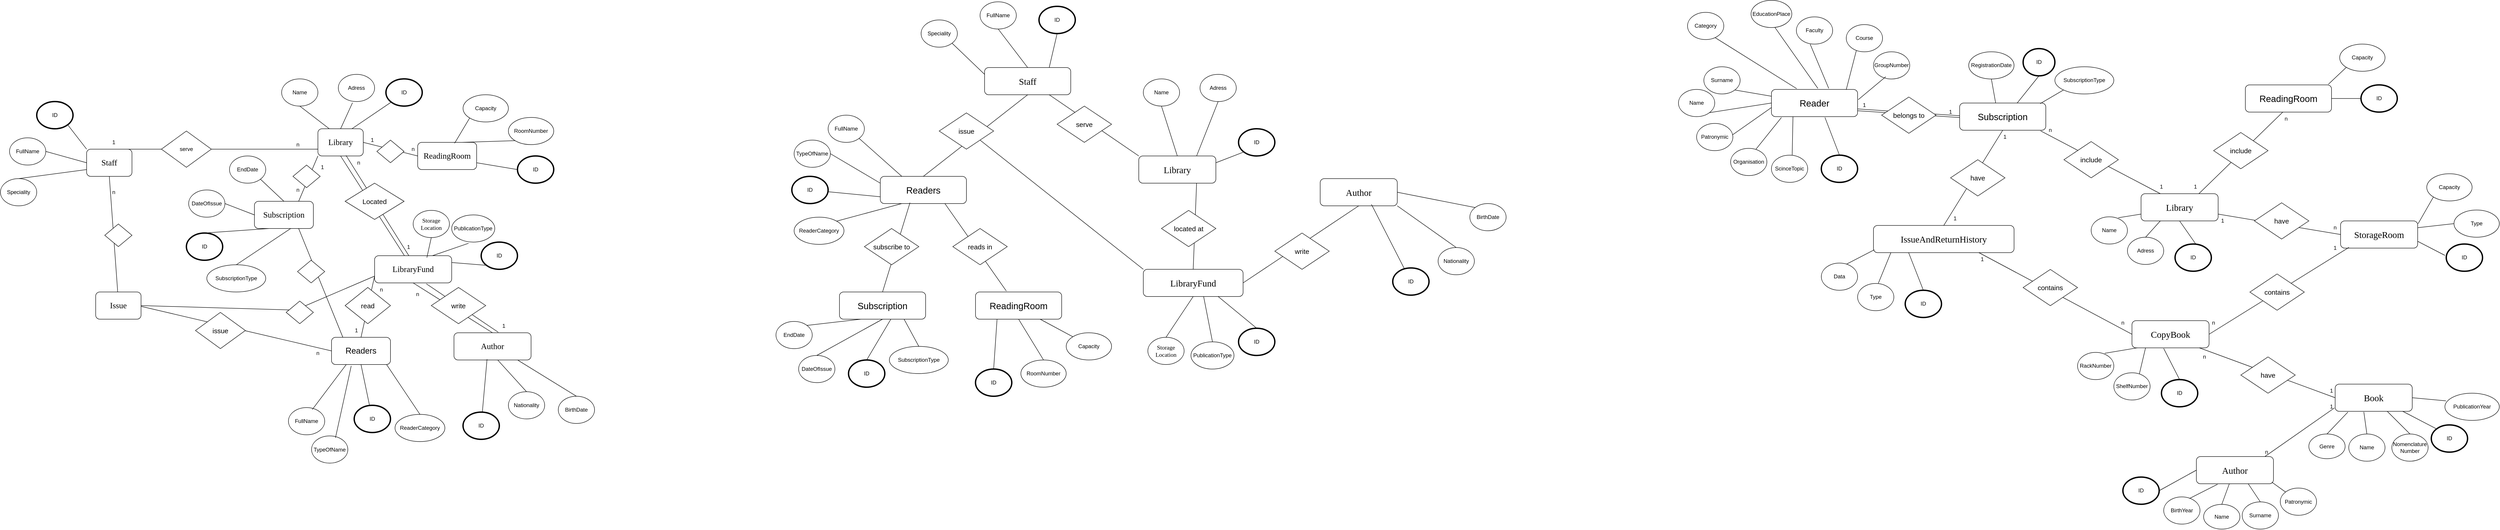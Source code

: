 <mxfile version="24.7.16">
  <diagram name="Страница — 1" id="Z-A72Fy2bWMO3eBWqJz6">
    <mxGraphModel dx="2602" dy="2410" grid="0" gridSize="10" guides="1" tooltips="1" connect="1" arrows="1" fold="1" page="0" pageScale="1" pageWidth="827" pageHeight="1169" math="0" shadow="0">
      <root>
        <mxCell id="0" />
        <mxCell id="1" parent="0" />
        <mxCell id="27RhtcRljBnJdI8VgaSG-1" value="&lt;font style=&quot;font-size: 18px;&quot;&gt;Staff&lt;/font&gt;" style="rounded=1;whiteSpace=wrap;html=1;shadow=0;labelBackgroundColor=none;strokeWidth=1;fontFamily=Verdana;fontSize=8;align=center;" vertex="1" parent="1">
          <mxGeometry x="-180" y="-785" width="100" height="60" as="geometry" />
        </mxCell>
        <mxCell id="27RhtcRljBnJdI8VgaSG-2" value="&lt;font style=&quot;font-size: 18px;&quot;&gt;Library&lt;/font&gt;" style="rounded=1;whiteSpace=wrap;html=1;shadow=0;labelBackgroundColor=none;strokeWidth=1;fontFamily=Verdana;fontSize=8;align=center;" vertex="1" parent="1">
          <mxGeometry x="330" y="-830" width="100" height="60" as="geometry" />
        </mxCell>
        <mxCell id="27RhtcRljBnJdI8VgaSG-3" value="&lt;p style=&quot;font-size: 18px;&quot;&gt;&lt;span style=&quot;font-family: Helvetica; text-align: left;&quot;&gt;Readers&lt;/span&gt;&lt;br&gt;&lt;/p&gt;" style="rounded=1;whiteSpace=wrap;html=1;shadow=0;labelBackgroundColor=none;strokeWidth=1;fontFamily=Verdana;fontSize=8;align=center;" vertex="1" parent="1">
          <mxGeometry x="360" y="-370" width="130" height="60" as="geometry" />
        </mxCell>
        <mxCell id="27RhtcRljBnJdI8VgaSG-4" value="&lt;p style=&quot;font-size: 18px;&quot;&gt;Author&lt;br&gt;&lt;/p&gt;" style="rounded=1;whiteSpace=wrap;html=1;shadow=0;labelBackgroundColor=none;strokeWidth=1;fontFamily=Verdana;fontSize=8;align=center;" vertex="1" parent="1">
          <mxGeometry x="630" y="-380" width="170" height="60" as="geometry" />
        </mxCell>
        <mxCell id="27RhtcRljBnJdI8VgaSG-5" value="&lt;p style=&quot;font-size: 18px;&quot;&gt;LibraryFund&lt;br&gt;&lt;/p&gt;" style="rounded=1;whiteSpace=wrap;html=1;shadow=0;labelBackgroundColor=none;strokeWidth=1;fontFamily=Verdana;fontSize=8;align=center;" vertex="1" parent="1">
          <mxGeometry x="455" y="-550" width="170" height="60" as="geometry" />
        </mxCell>
        <mxCell id="27RhtcRljBnJdI8VgaSG-6" value="" style="endArrow=none;html=1;rounded=0;exitX=0.5;exitY=1;exitDx=0;exitDy=0;" edge="1" parent="1" source="27RhtcRljBnJdI8VgaSG-2" target="27RhtcRljBnJdI8VgaSG-5">
          <mxGeometry width="50" height="50" relative="1" as="geometry">
            <mxPoint x="470" y="-500" as="sourcePoint" />
            <mxPoint x="520" y="-550" as="targetPoint" />
          </mxGeometry>
        </mxCell>
        <mxCell id="27RhtcRljBnJdI8VgaSG-7" value="" style="endArrow=none;html=1;rounded=0;entryX=0.445;entryY=0.005;entryDx=0;entryDy=0;exitX=0.62;exitY=0.981;exitDx=0;exitDy=0;entryPerimeter=0;exitPerimeter=0;" edge="1" parent="1" source="27RhtcRljBnJdI8VgaSG-2" target="27RhtcRljBnJdI8VgaSG-5">
          <mxGeometry width="50" height="50" relative="1" as="geometry">
            <mxPoint x="470" y="-500" as="sourcePoint" />
            <mxPoint x="520" y="-550" as="targetPoint" />
          </mxGeometry>
        </mxCell>
        <mxCell id="27RhtcRljBnJdI8VgaSG-8" value="n" style="text;html=1;align=center;verticalAlign=middle;whiteSpace=wrap;rounded=0;" vertex="1" parent="1">
          <mxGeometry x="390" y="-770" width="60" height="30" as="geometry" />
        </mxCell>
        <mxCell id="27RhtcRljBnJdI8VgaSG-9" value="1" style="text;html=1;align=center;verticalAlign=middle;whiteSpace=wrap;rounded=0;" vertex="1" parent="1">
          <mxGeometry x="500" y="-584" width="60" height="30" as="geometry" />
        </mxCell>
        <mxCell id="27RhtcRljBnJdI8VgaSG-10" value="&lt;span style=&quot;font-size: 15px;&quot;&gt;Located&lt;/span&gt;" style="rhombus;whiteSpace=wrap;html=1;" vertex="1" parent="1">
          <mxGeometry x="390" y="-710" width="130" height="80" as="geometry" />
        </mxCell>
        <mxCell id="27RhtcRljBnJdI8VgaSG-11" value="" style="endArrow=none;html=1;rounded=0;entryX=0;entryY=0.75;entryDx=0;entryDy=0;exitX=0.5;exitY=0;exitDx=0;exitDy=0;" edge="1" parent="1" source="27RhtcRljBnJdI8VgaSG-3" target="27RhtcRljBnJdI8VgaSG-5">
          <mxGeometry width="50" height="50" relative="1" as="geometry">
            <mxPoint x="490" y="-475" as="sourcePoint" />
            <mxPoint x="510" y="-570" as="targetPoint" />
          </mxGeometry>
        </mxCell>
        <mxCell id="27RhtcRljBnJdI8VgaSG-12" value="1" style="text;html=1;align=center;verticalAlign=middle;whiteSpace=wrap;rounded=0;" vertex="1" parent="1">
          <mxGeometry x="385" y="-400" width="60" height="30" as="geometry" />
        </mxCell>
        <mxCell id="27RhtcRljBnJdI8VgaSG-13" value="n" style="text;html=1;align=center;verticalAlign=middle;whiteSpace=wrap;rounded=0;" vertex="1" parent="1">
          <mxGeometry x="440" y="-490" width="60" height="30" as="geometry" />
        </mxCell>
        <mxCell id="27RhtcRljBnJdI8VgaSG-14" value="" style="endArrow=none;html=1;rounded=0;exitX=0.5;exitY=1;exitDx=0;exitDy=0;entryX=0;entryY=0.5;entryDx=0;entryDy=0;" edge="1" parent="1" source="27RhtcRljBnJdI8VgaSG-1" target="27RhtcRljBnJdI8VgaSG-3">
          <mxGeometry width="50" height="50" relative="1" as="geometry">
            <mxPoint x="460" y="-520" as="sourcePoint" />
            <mxPoint x="510" y="-570" as="targetPoint" />
            <Array as="points">
              <mxPoint x="-110" y="-450" />
            </Array>
          </mxGeometry>
        </mxCell>
        <mxCell id="27RhtcRljBnJdI8VgaSG-15" value="&lt;span style=&quot;font-size: 15px;&quot;&gt;issue&lt;/span&gt;" style="rhombus;whiteSpace=wrap;html=1;" vertex="1" parent="1">
          <mxGeometry x="60" y="-425" width="110" height="80" as="geometry" />
        </mxCell>
        <mxCell id="27RhtcRljBnJdI8VgaSG-16" value="n" style="text;html=1;align=center;verticalAlign=middle;whiteSpace=wrap;rounded=0;" vertex="1" parent="1">
          <mxGeometry x="-150" y="-705" width="60" height="30" as="geometry" />
        </mxCell>
        <mxCell id="27RhtcRljBnJdI8VgaSG-17" value="n" style="text;html=1;align=center;verticalAlign=middle;whiteSpace=wrap;rounded=0;" vertex="1" parent="1">
          <mxGeometry x="300" y="-350" width="60" height="30" as="geometry" />
        </mxCell>
        <mxCell id="27RhtcRljBnJdI8VgaSG-18" value="" style="endArrow=none;html=1;rounded=0;exitX=0.5;exitY=1;exitDx=0;exitDy=0;entryX=0.5;entryY=0;entryDx=0;entryDy=0;" edge="1" parent="1" source="27RhtcRljBnJdI8VgaSG-5" target="27RhtcRljBnJdI8VgaSG-4">
          <mxGeometry width="50" height="50" relative="1" as="geometry">
            <mxPoint x="460" y="-520" as="sourcePoint" />
            <mxPoint x="510" y="-570" as="targetPoint" />
          </mxGeometry>
        </mxCell>
        <mxCell id="27RhtcRljBnJdI8VgaSG-19" value="" style="endArrow=none;html=1;rounded=0;exitX=0.671;exitY=1.033;exitDx=0;exitDy=0;entryX=0.575;entryY=-0.019;entryDx=0;entryDy=0;entryPerimeter=0;exitPerimeter=0;" edge="1" parent="1" source="27RhtcRljBnJdI8VgaSG-5" target="27RhtcRljBnJdI8VgaSG-4">
          <mxGeometry width="50" height="50" relative="1" as="geometry">
            <mxPoint x="460" y="-520" as="sourcePoint" />
            <mxPoint x="510" y="-570" as="targetPoint" />
          </mxGeometry>
        </mxCell>
        <mxCell id="27RhtcRljBnJdI8VgaSG-20" value="&lt;font style=&quot;font-size: 15px;&quot;&gt;write&lt;/font&gt;" style="rhombus;whiteSpace=wrap;html=1;" vertex="1" parent="1">
          <mxGeometry x="580" y="-480" width="120" height="80" as="geometry" />
        </mxCell>
        <mxCell id="27RhtcRljBnJdI8VgaSG-21" value="1" style="text;html=1;align=center;verticalAlign=middle;whiteSpace=wrap;rounded=0;" vertex="1" parent="1">
          <mxGeometry x="710" y="-410" width="60" height="30" as="geometry" />
        </mxCell>
        <mxCell id="27RhtcRljBnJdI8VgaSG-22" value="n" style="text;html=1;align=center;verticalAlign=middle;whiteSpace=wrap;rounded=0;" vertex="1" parent="1">
          <mxGeometry x="520" y="-480" width="60" height="30" as="geometry" />
        </mxCell>
        <mxCell id="27RhtcRljBnJdI8VgaSG-23" value="" style="endArrow=none;html=1;rounded=0;entryX=0;entryY=0.75;entryDx=0;entryDy=0;exitX=0.25;exitY=0;exitDx=0;exitDy=0;" edge="1" parent="1" source="27RhtcRljBnJdI8VgaSG-1" target="27RhtcRljBnJdI8VgaSG-2">
          <mxGeometry width="50" height="50" relative="1" as="geometry">
            <mxPoint x="460" y="-520" as="sourcePoint" />
            <mxPoint x="510" y="-570" as="targetPoint" />
          </mxGeometry>
        </mxCell>
        <mxCell id="27RhtcRljBnJdI8VgaSG-24" value="serve" style="rhombus;whiteSpace=wrap;html=1;" vertex="1" parent="1">
          <mxGeometry x="-15" y="-825" width="110" height="80" as="geometry" />
        </mxCell>
        <mxCell id="27RhtcRljBnJdI8VgaSG-25" value="n" style="text;html=1;align=center;verticalAlign=middle;whiteSpace=wrap;rounded=0;" vertex="1" parent="1">
          <mxGeometry x="256" y="-810" width="60" height="30" as="geometry" />
        </mxCell>
        <mxCell id="27RhtcRljBnJdI8VgaSG-26" value="1" style="text;html=1;align=center;verticalAlign=middle;whiteSpace=wrap;rounded=0;" vertex="1" parent="1">
          <mxGeometry x="-150" y="-815" width="60" height="30" as="geometry" />
        </mxCell>
        <mxCell id="27RhtcRljBnJdI8VgaSG-27" value="&lt;font style=&quot;font-size: 15px;&quot;&gt;read&lt;/font&gt;" style="rhombus;whiteSpace=wrap;html=1;" vertex="1" parent="1">
          <mxGeometry x="390" y="-480" width="100" height="80" as="geometry" />
        </mxCell>
        <mxCell id="27RhtcRljBnJdI8VgaSG-28" value="ID" style="ellipse;whiteSpace=wrap;html=1;strokeWidth=3;" vertex="1" parent="1">
          <mxGeometry x="480" y="-940" width="80" height="60" as="geometry" />
        </mxCell>
        <mxCell id="27RhtcRljBnJdI8VgaSG-29" value="Adress" style="ellipse;whiteSpace=wrap;html=1;" vertex="1" parent="1">
          <mxGeometry x="375" y="-950" width="80" height="60" as="geometry" />
        </mxCell>
        <mxCell id="27RhtcRljBnJdI8VgaSG-30" value="Name" style="ellipse;whiteSpace=wrap;html=1;" vertex="1" parent="1">
          <mxGeometry x="250" y="-940" width="80" height="60" as="geometry" />
        </mxCell>
        <mxCell id="27RhtcRljBnJdI8VgaSG-31" value="" style="endArrow=none;html=1;rounded=0;entryX=0.5;entryY=1;entryDx=0;entryDy=0;exitX=0.25;exitY=0;exitDx=0;exitDy=0;" edge="1" parent="1" source="27RhtcRljBnJdI8VgaSG-2" target="27RhtcRljBnJdI8VgaSG-30">
          <mxGeometry width="50" height="50" relative="1" as="geometry">
            <mxPoint x="550" y="-580" as="sourcePoint" />
            <mxPoint x="600" y="-630" as="targetPoint" />
          </mxGeometry>
        </mxCell>
        <mxCell id="27RhtcRljBnJdI8VgaSG-32" value="" style="endArrow=none;html=1;rounded=0;entryX=0.391;entryY=1.043;entryDx=0;entryDy=0;exitX=0.5;exitY=0;exitDx=0;exitDy=0;entryPerimeter=0;" edge="1" parent="1" source="27RhtcRljBnJdI8VgaSG-2" target="27RhtcRljBnJdI8VgaSG-29">
          <mxGeometry width="50" height="50" relative="1" as="geometry">
            <mxPoint x="365" y="-820" as="sourcePoint" />
            <mxPoint x="300" y="-870" as="targetPoint" />
          </mxGeometry>
        </mxCell>
        <mxCell id="27RhtcRljBnJdI8VgaSG-33" value="" style="endArrow=none;html=1;rounded=0;exitX=0.75;exitY=0;exitDx=0;exitDy=0;entryX=0;entryY=1;entryDx=0;entryDy=0;" edge="1" parent="1" source="27RhtcRljBnJdI8VgaSG-2" target="27RhtcRljBnJdI8VgaSG-28">
          <mxGeometry width="50" height="50" relative="1" as="geometry">
            <mxPoint x="375" y="-810" as="sourcePoint" />
            <mxPoint x="360" y="-870" as="targetPoint" />
          </mxGeometry>
        </mxCell>
        <mxCell id="27RhtcRljBnJdI8VgaSG-34" value="ID" style="ellipse;whiteSpace=wrap;html=1;strokeWidth=3;" vertex="1" parent="1">
          <mxGeometry x="-290" y="-890" width="80" height="60" as="geometry" />
        </mxCell>
        <mxCell id="27RhtcRljBnJdI8VgaSG-35" value="S&lt;span style=&quot;background-color: initial;&quot;&gt;peciality&lt;/span&gt;" style="ellipse;whiteSpace=wrap;html=1;" vertex="1" parent="1">
          <mxGeometry x="-370" y="-720" width="80" height="60" as="geometry" />
        </mxCell>
        <mxCell id="27RhtcRljBnJdI8VgaSG-36" value="FullName" style="ellipse;whiteSpace=wrap;html=1;" vertex="1" parent="1">
          <mxGeometry x="-350" y="-810" width="80" height="60" as="geometry" />
        </mxCell>
        <mxCell id="27RhtcRljBnJdI8VgaSG-37" value="" style="endArrow=none;html=1;rounded=0;entryX=1;entryY=0.5;entryDx=0;entryDy=0;exitX=0;exitY=0.5;exitDx=0;exitDy=0;" edge="1" parent="1" source="27RhtcRljBnJdI8VgaSG-1" target="27RhtcRljBnJdI8VgaSG-36">
          <mxGeometry width="50" height="50" relative="1" as="geometry">
            <mxPoint x="-455" y="-395" as="sourcePoint" />
            <mxPoint x="-210" y="-195" as="targetPoint" />
          </mxGeometry>
        </mxCell>
        <mxCell id="27RhtcRljBnJdI8VgaSG-38" value="" style="endArrow=none;html=1;rounded=0;entryX=0.5;entryY=0;entryDx=0;entryDy=0;exitX=0;exitY=0.75;exitDx=0;exitDy=0;" edge="1" parent="1" source="27RhtcRljBnJdI8VgaSG-1" target="27RhtcRljBnJdI8VgaSG-35">
          <mxGeometry width="50" height="50" relative="1" as="geometry">
            <mxPoint x="-200" y="-405" as="sourcePoint" />
            <mxPoint x="-510" y="-435" as="targetPoint" />
          </mxGeometry>
        </mxCell>
        <mxCell id="27RhtcRljBnJdI8VgaSG-39" value="" style="endArrow=none;html=1;rounded=0;exitX=0;exitY=0;exitDx=0;exitDy=0;entryX=1;entryY=1;entryDx=0;entryDy=0;" edge="1" parent="1" source="27RhtcRljBnJdI8VgaSG-1" target="27RhtcRljBnJdI8VgaSG-34">
          <mxGeometry width="50" height="50" relative="1" as="geometry">
            <mxPoint x="-200" y="-420" as="sourcePoint" />
            <mxPoint x="-450" y="-435" as="targetPoint" />
          </mxGeometry>
        </mxCell>
        <mxCell id="27RhtcRljBnJdI8VgaSG-40" value="ID" style="ellipse;whiteSpace=wrap;html=1;strokeWidth=3;" vertex="1" parent="1">
          <mxGeometry x="410" y="-220" width="80" height="60" as="geometry" />
        </mxCell>
        <mxCell id="27RhtcRljBnJdI8VgaSG-41" value="ReaderCategory" style="ellipse;whiteSpace=wrap;html=1;" vertex="1" parent="1">
          <mxGeometry x="500" y="-200" width="110" height="60" as="geometry" />
        </mxCell>
        <mxCell id="27RhtcRljBnJdI8VgaSG-42" value="FullName" style="ellipse;whiteSpace=wrap;html=1;" vertex="1" parent="1">
          <mxGeometry x="265" y="-215" width="80" height="60" as="geometry" />
        </mxCell>
        <mxCell id="27RhtcRljBnJdI8VgaSG-43" value="" style="endArrow=none;html=1;rounded=0;entryX=0.659;entryY=0.069;entryDx=0;entryDy=0;exitX=0.25;exitY=1;exitDx=0;exitDy=0;entryPerimeter=0;" edge="1" parent="1" source="27RhtcRljBnJdI8VgaSG-3" target="27RhtcRljBnJdI8VgaSG-42">
          <mxGeometry width="50" height="50" relative="1" as="geometry">
            <mxPoint x="495" y="-185" as="sourcePoint" />
            <mxPoint x="485" y="30" as="targetPoint" />
          </mxGeometry>
        </mxCell>
        <mxCell id="27RhtcRljBnJdI8VgaSG-44" value="" style="endArrow=none;html=1;rounded=0;entryX=0.5;entryY=0;entryDx=0;entryDy=0;exitX=0.932;exitY=0.995;exitDx=0;exitDy=0;exitPerimeter=0;" edge="1" parent="1" source="27RhtcRljBnJdI8VgaSG-3" target="27RhtcRljBnJdI8VgaSG-41">
          <mxGeometry width="50" height="50" relative="1" as="geometry">
            <mxPoint x="495" y="-180" as="sourcePoint" />
            <mxPoint x="185" y="-210" as="targetPoint" />
          </mxGeometry>
        </mxCell>
        <mxCell id="27RhtcRljBnJdI8VgaSG-45" value="" style="endArrow=none;html=1;rounded=0;exitX=0.5;exitY=1;exitDx=0;exitDy=0;" edge="1" parent="1" source="27RhtcRljBnJdI8VgaSG-3" target="27RhtcRljBnJdI8VgaSG-40">
          <mxGeometry width="50" height="50" relative="1" as="geometry">
            <mxPoint x="495" y="-195" as="sourcePoint" />
            <mxPoint x="245" y="-210" as="targetPoint" />
          </mxGeometry>
        </mxCell>
        <mxCell id="27RhtcRljBnJdI8VgaSG-46" value="TypeOfName" style="ellipse;whiteSpace=wrap;html=1;" vertex="1" parent="1">
          <mxGeometry x="316" y="-152.5" width="80" height="60" as="geometry" />
        </mxCell>
        <mxCell id="27RhtcRljBnJdI8VgaSG-47" value="" style="endArrow=none;html=1;rounded=0;entryX=0.659;entryY=0.069;entryDx=0;entryDy=0;exitX=0.334;exitY=1.052;exitDx=0;exitDy=0;entryPerimeter=0;exitPerimeter=0;" edge="1" parent="1" source="27RhtcRljBnJdI8VgaSG-3" target="27RhtcRljBnJdI8VgaSG-46">
          <mxGeometry width="50" height="50" relative="1" as="geometry">
            <mxPoint x="444" y="-247.5" as="sourcePoint" />
            <mxPoint x="536" y="92.5" as="targetPoint" />
          </mxGeometry>
        </mxCell>
        <mxCell id="27RhtcRljBnJdI8VgaSG-48" value="ID" style="ellipse;whiteSpace=wrap;html=1;strokeWidth=3;" vertex="1" parent="1">
          <mxGeometry x="650" y="-205" width="80" height="60" as="geometry" />
        </mxCell>
        <mxCell id="27RhtcRljBnJdI8VgaSG-49" value="Nationality" style="ellipse;whiteSpace=wrap;html=1;" vertex="1" parent="1">
          <mxGeometry x="750" y="-250" width="80" height="60" as="geometry" />
        </mxCell>
        <mxCell id="27RhtcRljBnJdI8VgaSG-50" value="" style="endArrow=none;html=1;rounded=0;entryX=0.5;entryY=0;entryDx=0;entryDy=0;exitX=0.57;exitY=1.01;exitDx=0;exitDy=0;exitPerimeter=0;" edge="1" parent="1" source="27RhtcRljBnJdI8VgaSG-4" target="27RhtcRljBnJdI8VgaSG-49">
          <mxGeometry width="50" height="50" relative="1" as="geometry">
            <mxPoint x="741" y="-300" as="sourcePoint" />
            <mxPoint x="445" y="-200" as="targetPoint" />
          </mxGeometry>
        </mxCell>
        <mxCell id="27RhtcRljBnJdI8VgaSG-51" value="" style="endArrow=none;html=1;rounded=0;exitX=0.429;exitY=0.971;exitDx=0;exitDy=0;exitPerimeter=0;" edge="1" parent="1" source="27RhtcRljBnJdI8VgaSG-4" target="27RhtcRljBnJdI8VgaSG-48">
          <mxGeometry width="50" height="50" relative="1" as="geometry">
            <mxPoint x="718" y="-300" as="sourcePoint" />
            <mxPoint x="505" y="-200" as="targetPoint" />
          </mxGeometry>
        </mxCell>
        <mxCell id="27RhtcRljBnJdI8VgaSG-52" value="ID" style="ellipse;whiteSpace=wrap;html=1;strokeWidth=3;" vertex="1" parent="1">
          <mxGeometry x="690" y="-580" width="80" height="60" as="geometry" />
        </mxCell>
        <mxCell id="27RhtcRljBnJdI8VgaSG-53" value="PublicationType" style="ellipse;whiteSpace=wrap;html=1;" vertex="1" parent="1">
          <mxGeometry x="625" y="-640" width="95" height="60" as="geometry" />
        </mxCell>
        <mxCell id="27RhtcRljBnJdI8VgaSG-54" value="&lt;font face=&quot;Verdana&quot;&gt;&lt;span style=&quot;font-size: 13px;&quot;&gt;Storage&lt;/span&gt;&lt;/font&gt;&lt;div&gt;&lt;font face=&quot;Verdana&quot;&gt;&lt;span style=&quot;font-size: 13px;&quot;&gt;Location&lt;/span&gt;&lt;/font&gt;&lt;/div&gt;" style="ellipse;whiteSpace=wrap;html=1;" vertex="1" parent="1">
          <mxGeometry x="540" y="-650" width="80" height="60" as="geometry" />
        </mxCell>
        <mxCell id="27RhtcRljBnJdI8VgaSG-55" value="" style="endArrow=none;html=1;rounded=0;entryX=0.5;entryY=1;entryDx=0;entryDy=0;exitX=0.678;exitY=0.071;exitDx=0;exitDy=0;exitPerimeter=0;" edge="1" parent="1" source="27RhtcRljBnJdI8VgaSG-5" target="27RhtcRljBnJdI8VgaSG-54">
          <mxGeometry width="50" height="50" relative="1" as="geometry">
            <mxPoint x="615" y="-580" as="sourcePoint" />
            <mxPoint x="860" y="-380" as="targetPoint" />
          </mxGeometry>
        </mxCell>
        <mxCell id="27RhtcRljBnJdI8VgaSG-56" value="" style="endArrow=none;html=1;rounded=0;entryX=0.391;entryY=1.043;entryDx=0;entryDy=0;exitX=0.75;exitY=0;exitDx=0;exitDy=0;entryPerimeter=0;" edge="1" parent="1" source="27RhtcRljBnJdI8VgaSG-5" target="27RhtcRljBnJdI8VgaSG-53">
          <mxGeometry width="50" height="50" relative="1" as="geometry">
            <mxPoint x="640" y="-580" as="sourcePoint" />
            <mxPoint x="560" y="-620" as="targetPoint" />
          </mxGeometry>
        </mxCell>
        <mxCell id="27RhtcRljBnJdI8VgaSG-57" value="" style="endArrow=none;html=1;rounded=0;exitX=1;exitY=0.25;exitDx=0;exitDy=0;entryX=0;entryY=1;entryDx=0;entryDy=0;" edge="1" parent="1" source="27RhtcRljBnJdI8VgaSG-5" target="27RhtcRljBnJdI8VgaSG-52">
          <mxGeometry width="50" height="50" relative="1" as="geometry">
            <mxPoint x="665" y="-580" as="sourcePoint" />
            <mxPoint x="620" y="-620" as="targetPoint" />
          </mxGeometry>
        </mxCell>
        <mxCell id="27RhtcRljBnJdI8VgaSG-58" value="&lt;font style=&quot;font-size: 18px;&quot;&gt;Subscription&lt;/font&gt;" style="rounded=1;whiteSpace=wrap;html=1;shadow=0;labelBackgroundColor=none;strokeWidth=1;fontFamily=Verdana;fontSize=8;align=center;" vertex="1" parent="1">
          <mxGeometry x="190" y="-670" width="130" height="60" as="geometry" />
        </mxCell>
        <mxCell id="27RhtcRljBnJdI8VgaSG-59" value="&lt;font style=&quot;font-size: 18px;&quot;&gt;ReadingRoom&lt;/font&gt;" style="rounded=1;whiteSpace=wrap;html=1;shadow=0;labelBackgroundColor=none;strokeWidth=1;fontFamily=Verdana;fontSize=8;align=center;" vertex="1" parent="1">
          <mxGeometry x="550" y="-800" width="130" height="60" as="geometry" />
        </mxCell>
        <mxCell id="27RhtcRljBnJdI8VgaSG-60" value="ID" style="ellipse;whiteSpace=wrap;html=1;strokeWidth=3;" vertex="1" parent="1">
          <mxGeometry x="770" y="-770" width="80" height="60" as="geometry" />
        </mxCell>
        <mxCell id="27RhtcRljBnJdI8VgaSG-61" value="RoomNumber" style="ellipse;whiteSpace=wrap;html=1;" vertex="1" parent="1">
          <mxGeometry x="750" y="-855" width="100" height="60" as="geometry" />
        </mxCell>
        <mxCell id="27RhtcRljBnJdI8VgaSG-62" value="" style="endArrow=none;html=1;rounded=0;entryX=0;entryY=1;entryDx=0;entryDy=0;exitX=0.75;exitY=0;exitDx=0;exitDy=0;" edge="1" parent="1" source="27RhtcRljBnJdI8VgaSG-59" target="27RhtcRljBnJdI8VgaSG-61">
          <mxGeometry width="50" height="50" relative="1" as="geometry">
            <mxPoint x="850" y="-820" as="sourcePoint" />
            <mxPoint x="900" y="-385" as="targetPoint" />
          </mxGeometry>
        </mxCell>
        <mxCell id="27RhtcRljBnJdI8VgaSG-63" value="" style="endArrow=none;html=1;rounded=0;exitX=1;exitY=0.75;exitDx=0;exitDy=0;entryX=0;entryY=0.5;entryDx=0;entryDy=0;" edge="1" parent="1" source="27RhtcRljBnJdI8VgaSG-59" target="27RhtcRljBnJdI8VgaSG-60">
          <mxGeometry width="50" height="50" relative="1" as="geometry">
            <mxPoint x="850" y="-850" as="sourcePoint" />
            <mxPoint x="660" y="-625" as="targetPoint" />
          </mxGeometry>
        </mxCell>
        <mxCell id="27RhtcRljBnJdI8VgaSG-64" value="ID" style="ellipse;whiteSpace=wrap;html=1;strokeWidth=3;" vertex="1" parent="1">
          <mxGeometry x="40" y="-600" width="80" height="60" as="geometry" />
        </mxCell>
        <mxCell id="27RhtcRljBnJdI8VgaSG-65" value="SubscriptionType" style="ellipse;whiteSpace=wrap;html=1;" vertex="1" parent="1">
          <mxGeometry x="85" y="-530" width="130" height="60" as="geometry" />
        </mxCell>
        <mxCell id="27RhtcRljBnJdI8VgaSG-66" value="" style="endArrow=none;html=1;rounded=0;entryX=0.5;entryY=0;entryDx=0;entryDy=0;exitX=0.615;exitY=1;exitDx=0;exitDy=0;exitPerimeter=0;" edge="1" parent="1" source="27RhtcRljBnJdI8VgaSG-58" target="27RhtcRljBnJdI8VgaSG-65">
          <mxGeometry width="50" height="50" relative="1" as="geometry">
            <mxPoint x="255" y="-480" as="sourcePoint" />
            <mxPoint x="295" y="-50" as="targetPoint" />
          </mxGeometry>
        </mxCell>
        <mxCell id="27RhtcRljBnJdI8VgaSG-67" value="" style="endArrow=none;html=1;rounded=0;exitX=0.25;exitY=1;exitDx=0;exitDy=0;entryX=0.5;entryY=0;entryDx=0;entryDy=0;" edge="1" parent="1" source="27RhtcRljBnJdI8VgaSG-58" target="27RhtcRljBnJdI8VgaSG-64">
          <mxGeometry width="50" height="50" relative="1" as="geometry">
            <mxPoint x="255" y="-510" as="sourcePoint" />
            <mxPoint x="55" y="-290" as="targetPoint" />
          </mxGeometry>
        </mxCell>
        <mxCell id="27RhtcRljBnJdI8VgaSG-68" value="" style="endArrow=none;html=1;rounded=0;entryX=0;entryY=1;entryDx=0;entryDy=0;exitX=0.75;exitY=0;exitDx=0;exitDy=0;" edge="1" parent="1" source="27RhtcRljBnJdI8VgaSG-58" target="27RhtcRljBnJdI8VgaSG-2">
          <mxGeometry width="50" height="50" relative="1" as="geometry">
            <mxPoint x="120" y="-600" as="sourcePoint" />
            <mxPoint x="170" y="-650" as="targetPoint" />
          </mxGeometry>
        </mxCell>
        <mxCell id="27RhtcRljBnJdI8VgaSG-69" value="1" style="text;html=1;align=center;verticalAlign=middle;whiteSpace=wrap;rounded=0;" vertex="1" parent="1">
          <mxGeometry x="310" y="-760" width="60" height="30" as="geometry" />
        </mxCell>
        <mxCell id="27RhtcRljBnJdI8VgaSG-70" value="n" style="text;html=1;align=center;verticalAlign=middle;whiteSpace=wrap;rounded=0;" vertex="1" parent="1">
          <mxGeometry x="256" y="-710" width="60" height="30" as="geometry" />
        </mxCell>
        <mxCell id="27RhtcRljBnJdI8VgaSG-71" value="" style="endArrow=none;html=1;rounded=0;entryX=0;entryY=0.5;entryDx=0;entryDy=0;exitX=1;exitY=0.5;exitDx=0;exitDy=0;" edge="1" parent="1" source="27RhtcRljBnJdI8VgaSG-2" target="27RhtcRljBnJdI8VgaSG-59">
          <mxGeometry width="50" height="50" relative="1" as="geometry">
            <mxPoint x="120" y="-600" as="sourcePoint" />
            <mxPoint x="170" y="-650" as="targetPoint" />
          </mxGeometry>
        </mxCell>
        <mxCell id="27RhtcRljBnJdI8VgaSG-72" value="1" style="text;html=1;align=center;verticalAlign=middle;whiteSpace=wrap;rounded=0;" vertex="1" parent="1">
          <mxGeometry x="420" y="-820" width="60" height="30" as="geometry" />
        </mxCell>
        <mxCell id="27RhtcRljBnJdI8VgaSG-73" value="n" style="text;html=1;align=center;verticalAlign=middle;whiteSpace=wrap;rounded=0;" vertex="1" parent="1">
          <mxGeometry x="510" y="-800" width="60" height="30" as="geometry" />
        </mxCell>
        <mxCell id="27RhtcRljBnJdI8VgaSG-74" value="BirthDate" style="ellipse;whiteSpace=wrap;html=1;" vertex="1" parent="1">
          <mxGeometry x="860" y="-240" width="80" height="60" as="geometry" />
        </mxCell>
        <mxCell id="27RhtcRljBnJdI8VgaSG-75" value="" style="endArrow=none;html=1;rounded=0;entryX=0.5;entryY=0;entryDx=0;entryDy=0;exitX=0.831;exitY=1.011;exitDx=0;exitDy=0;exitPerimeter=0;" edge="1" parent="1" source="27RhtcRljBnJdI8VgaSG-4" target="27RhtcRljBnJdI8VgaSG-74">
          <mxGeometry width="50" height="50" relative="1" as="geometry">
            <mxPoint x="737" y="-309" as="sourcePoint" />
            <mxPoint x="455" y="-190" as="targetPoint" />
          </mxGeometry>
        </mxCell>
        <mxCell id="27RhtcRljBnJdI8VgaSG-76" value="DateOfIssue&lt;span style=&quot;color: rgba(0, 0, 0, 0); font-family: monospace; font-size: 0px; text-align: start; text-wrap: nowrap;&quot;&gt;%3CmxGraphModel%3E%3Croot%3E%3CmxCell%20id%3D%220%22%2F%3E%3CmxCell%20id%3D%221%22%20parent%3D%220%22%2F%3E%3CmxCell%20id%3D%222%22%20value%3D%22FullName%22%20style%3D%22ellipse%3BwhiteSpace%3Dwrap%3Bhtml%3D1%3B%22%20vertex%3D%221%22%20parent%3D%221%22%3E%3CmxGeometry%20x%3D%22-160%22%20y%3D%22-550%22%20width%3D%2280%22%20height%3D%2260%22%20as%3D%22geometry%22%2F%3E%3C%2FmxCell%3E%3CmxCell%20id%3D%223%22%20value%3D%22%22%20style%3D%22endArrow%3Dnone%3Bhtml%3D1%3Brounded%3D0%3BentryX%3D1%3BentryY%3D0.5%3BentryDx%3D0%3BentryDy%3D0%3BexitX%3D0%3BexitY%3D0.5%3BexitDx%3D0%3BexitDy%3D0%3B%22%20edge%3D%221%22%20target%3D%222%22%20parent%3D%221%22%3E%3CmxGeometry%20width%3D%2250%22%20height%3D%2250%22%20relative%3D%221%22%20as%3D%22geometry%22%3E%3CmxPoint%20x%3D%2210%22%20y%3D%22-500%22%20as%3D%22sourcePoint%22%2F%3E%3CmxPoint%20x%3D%2260%22%20y%3D%22-65%22%20as%3D%22targetPoint%22%2F%3E%3C%2FmxGeometry%3E%3C%2FmxCell%3E%3C%2Froot%3E%3C%2FmxGraphModel%3E&lt;/span&gt;" style="ellipse;whiteSpace=wrap;html=1;" vertex="1" parent="1">
          <mxGeometry x="45" y="-695" width="80" height="60" as="geometry" />
        </mxCell>
        <mxCell id="27RhtcRljBnJdI8VgaSG-77" value="" style="endArrow=none;html=1;rounded=0;entryX=1;entryY=0.5;entryDx=0;entryDy=0;exitX=0;exitY=0.5;exitDx=0;exitDy=0;" edge="1" parent="1" source="27RhtcRljBnJdI8VgaSG-58" target="27RhtcRljBnJdI8VgaSG-76">
          <mxGeometry width="50" height="50" relative="1" as="geometry">
            <mxPoint x="205" y="-670" as="sourcePoint" />
            <mxPoint x="255" y="-235" as="targetPoint" />
          </mxGeometry>
        </mxCell>
        <mxCell id="27RhtcRljBnJdI8VgaSG-78" value="EndDate" style="ellipse;whiteSpace=wrap;html=1;" vertex="1" parent="1">
          <mxGeometry x="135" y="-770" width="80" height="60" as="geometry" />
        </mxCell>
        <mxCell id="27RhtcRljBnJdI8VgaSG-79" value="" style="endArrow=none;html=1;rounded=0;entryX=1;entryY=1;entryDx=0;entryDy=0;exitX=0.5;exitY=0;exitDx=0;exitDy=0;" edge="1" parent="1" source="27RhtcRljBnJdI8VgaSG-58" target="27RhtcRljBnJdI8VgaSG-78">
          <mxGeometry width="50" height="50" relative="1" as="geometry">
            <mxPoint x="305" y="-720" as="sourcePoint" />
            <mxPoint x="355" y="-285" as="targetPoint" />
          </mxGeometry>
        </mxCell>
        <mxCell id="27RhtcRljBnJdI8VgaSG-80" value="Capacity" style="ellipse;whiteSpace=wrap;html=1;" vertex="1" parent="1">
          <mxGeometry x="650" y="-905" width="100" height="60" as="geometry" />
        </mxCell>
        <mxCell id="27RhtcRljBnJdI8VgaSG-81" value="" style="endArrow=none;html=1;rounded=0;entryX=0;entryY=1;entryDx=0;entryDy=0;exitX=0.626;exitY=0.033;exitDx=0;exitDy=0;exitPerimeter=0;" edge="1" parent="1" source="27RhtcRljBnJdI8VgaSG-59" target="27RhtcRljBnJdI8VgaSG-80">
          <mxGeometry width="50" height="50" relative="1" as="geometry">
            <mxPoint x="568" y="-825" as="sourcePoint" />
            <mxPoint x="820" y="-410" as="targetPoint" />
          </mxGeometry>
        </mxCell>
        <mxCell id="27RhtcRljBnJdI8VgaSG-82" value="&lt;font style=&quot;font-size: 18px;&quot;&gt;Issue&lt;/font&gt;" style="rounded=1;whiteSpace=wrap;html=1;shadow=0;labelBackgroundColor=none;strokeWidth=1;fontFamily=Verdana;fontSize=8;align=center;" vertex="1" parent="1">
          <mxGeometry x="-160" y="-470" width="100" height="60" as="geometry" />
        </mxCell>
        <mxCell id="27RhtcRljBnJdI8VgaSG-83" value="" style="rhombus;whiteSpace=wrap;html=1;" vertex="1" parent="1">
          <mxGeometry x="275" y="-750" width="60" height="50" as="geometry" />
        </mxCell>
        <mxCell id="27RhtcRljBnJdI8VgaSG-84" value="" style="rhombus;whiteSpace=wrap;html=1;" vertex="1" parent="1">
          <mxGeometry x="460" y="-805" width="60" height="50" as="geometry" />
        </mxCell>
        <mxCell id="27RhtcRljBnJdI8VgaSG-85" value="" style="endArrow=none;html=1;rounded=0;entryX=0.75;entryY=1;entryDx=0;entryDy=0;exitX=0;exitY=1;exitDx=0;exitDy=0;" edge="1" parent="1" source="27RhtcRljBnJdI8VgaSG-12" target="27RhtcRljBnJdI8VgaSG-58">
          <mxGeometry width="50" height="50" relative="1" as="geometry">
            <mxPoint x="250" y="-490" as="sourcePoint" />
            <mxPoint x="300" y="-540" as="targetPoint" />
          </mxGeometry>
        </mxCell>
        <mxCell id="27RhtcRljBnJdI8VgaSG-86" value="" style="rhombus;whiteSpace=wrap;html=1;" vertex="1" parent="1">
          <mxGeometry x="285" y="-540" width="60" height="50" as="geometry" />
        </mxCell>
        <mxCell id="27RhtcRljBnJdI8VgaSG-87" value="" style="endArrow=none;html=1;rounded=0;exitX=1;exitY=0.5;exitDx=0;exitDy=0;entryX=0;entryY=0.75;entryDx=0;entryDy=0;" edge="1" parent="1" source="27RhtcRljBnJdI8VgaSG-82" target="27RhtcRljBnJdI8VgaSG-5">
          <mxGeometry width="50" height="50" relative="1" as="geometry">
            <mxPoint x="250" y="-490" as="sourcePoint" />
            <mxPoint x="300" y="-540" as="targetPoint" />
            <Array as="points">
              <mxPoint x="280" y="-430" />
            </Array>
          </mxGeometry>
        </mxCell>
        <mxCell id="27RhtcRljBnJdI8VgaSG-88" value="" style="rhombus;whiteSpace=wrap;html=1;" vertex="1" parent="1">
          <mxGeometry x="-140" y="-620" width="60" height="50" as="geometry" />
        </mxCell>
        <mxCell id="27RhtcRljBnJdI8VgaSG-89" value="" style="rhombus;whiteSpace=wrap;html=1;" vertex="1" parent="1">
          <mxGeometry x="260" y="-450" width="60" height="50" as="geometry" />
        </mxCell>
        <mxCell id="27RhtcRljBnJdI8VgaSG-92" value="&lt;font style=&quot;font-size: 20px;&quot;&gt;Library&lt;/font&gt;" style="rounded=1;whiteSpace=wrap;html=1;shadow=0;labelBackgroundColor=none;strokeWidth=1;fontFamily=Verdana;fontSize=8;align=center;" vertex="1" parent="1">
          <mxGeometry x="2140" y="-770" width="170" height="60" as="geometry" />
        </mxCell>
        <mxCell id="27RhtcRljBnJdI8VgaSG-93" value="&lt;font style=&quot;font-size: 20px;&quot;&gt;Staff&lt;/font&gt;" style="rounded=1;whiteSpace=wrap;html=1;shadow=0;labelBackgroundColor=none;strokeWidth=1;fontFamily=Verdana;fontSize=8;align=center;" vertex="1" parent="1">
          <mxGeometry x="1800" y="-965" width="190" height="60" as="geometry" />
        </mxCell>
        <mxCell id="27RhtcRljBnJdI8VgaSG-94" value="&lt;p style=&quot;&quot;&gt;&lt;font style=&quot;font-size: 20px;&quot;&gt;LibraryFund&lt;/font&gt;&lt;br&gt;&lt;/p&gt;" style="rounded=1;whiteSpace=wrap;html=1;shadow=0;labelBackgroundColor=none;strokeWidth=1;fontFamily=Verdana;fontSize=8;align=center;" vertex="1" parent="1">
          <mxGeometry x="2150" y="-520" width="220" height="60" as="geometry" />
        </mxCell>
        <mxCell id="27RhtcRljBnJdI8VgaSG-95" value="&lt;p style=&quot;&quot;&gt;&lt;font style=&quot;font-size: 20px;&quot;&gt;Author&lt;/font&gt;&lt;br&gt;&lt;/p&gt;" style="rounded=1;whiteSpace=wrap;html=1;shadow=0;labelBackgroundColor=none;strokeWidth=1;fontFamily=Verdana;fontSize=8;align=center;" vertex="1" parent="1">
          <mxGeometry x="2540" y="-720" width="170" height="60" as="geometry" />
        </mxCell>
        <mxCell id="27RhtcRljBnJdI8VgaSG-96" value="&lt;p style=&quot;&quot;&gt;&lt;span style=&quot;font-family: Helvetica; text-align: left;&quot;&gt;&lt;font style=&quot;font-size: 20px;&quot;&gt;Readers&lt;/font&gt;&lt;/span&gt;&lt;br&gt;&lt;/p&gt;" style="rounded=1;whiteSpace=wrap;html=1;shadow=0;labelBackgroundColor=none;strokeWidth=1;fontFamily=Verdana;fontSize=8;align=center;" vertex="1" parent="1">
          <mxGeometry x="1570" y="-725" width="190" height="60" as="geometry" />
        </mxCell>
        <mxCell id="27RhtcRljBnJdI8VgaSG-98" value="" style="endArrow=none;html=1;rounded=0;entryX=0.5;entryY=0;entryDx=0;entryDy=0;exitX=0.5;exitY=1;exitDx=0;exitDy=0;" edge="1" parent="1" source="27RhtcRljBnJdI8VgaSG-93" target="27RhtcRljBnJdI8VgaSG-96">
          <mxGeometry width="50" height="50" relative="1" as="geometry">
            <mxPoint x="1390" y="-530" as="sourcePoint" />
            <mxPoint x="1440" y="-580" as="targetPoint" />
          </mxGeometry>
        </mxCell>
        <mxCell id="27RhtcRljBnJdI8VgaSG-99" value="" style="endArrow=none;html=1;rounded=0;entryX=0;entryY=0;entryDx=0;entryDy=0;exitX=0.75;exitY=1;exitDx=0;exitDy=0;" edge="1" parent="1" source="27RhtcRljBnJdI8VgaSG-93" target="27RhtcRljBnJdI8VgaSG-92">
          <mxGeometry width="50" height="50" relative="1" as="geometry">
            <mxPoint x="1880" y="-910" as="sourcePoint" />
            <mxPoint x="1645" y="-715" as="targetPoint" />
          </mxGeometry>
        </mxCell>
        <mxCell id="27RhtcRljBnJdI8VgaSG-117" value="ID" style="ellipse;whiteSpace=wrap;html=1;strokeWidth=3;" vertex="1" parent="1">
          <mxGeometry x="1375" y="-725" width="80" height="60" as="geometry" />
        </mxCell>
        <mxCell id="27RhtcRljBnJdI8VgaSG-118" value="ReaderCategory" style="ellipse;whiteSpace=wrap;html=1;" vertex="1" parent="1">
          <mxGeometry x="1380" y="-635" width="110" height="60" as="geometry" />
        </mxCell>
        <mxCell id="27RhtcRljBnJdI8VgaSG-119" value="FullName" style="ellipse;whiteSpace=wrap;html=1;" vertex="1" parent="1">
          <mxGeometry x="1455" y="-860" width="80" height="60" as="geometry" />
        </mxCell>
        <mxCell id="27RhtcRljBnJdI8VgaSG-120" value="" style="endArrow=none;html=1;rounded=0;entryX=1;entryY=1;entryDx=0;entryDy=0;exitX=0.25;exitY=0;exitDx=0;exitDy=0;" edge="1" parent="1" target="27RhtcRljBnJdI8VgaSG-119" source="27RhtcRljBnJdI8VgaSG-96">
          <mxGeometry width="50" height="50" relative="1" as="geometry">
            <mxPoint x="1318" y="-640" as="sourcePoint" />
            <mxPoint x="1410" y="-300" as="targetPoint" />
          </mxGeometry>
        </mxCell>
        <mxCell id="27RhtcRljBnJdI8VgaSG-121" value="" style="endArrow=none;html=1;rounded=0;entryX=1;entryY=0;entryDx=0;entryDy=0;exitX=0.25;exitY=1;exitDx=0;exitDy=0;" edge="1" parent="1" target="27RhtcRljBnJdI8VgaSG-118" source="27RhtcRljBnJdI8VgaSG-96">
          <mxGeometry width="50" height="50" relative="1" as="geometry">
            <mxPoint x="1406" y="-640" as="sourcePoint" />
            <mxPoint x="1110" y="-540" as="targetPoint" />
          </mxGeometry>
        </mxCell>
        <mxCell id="27RhtcRljBnJdI8VgaSG-122" value="" style="endArrow=none;html=1;rounded=0;exitX=0;exitY=0.75;exitDx=0;exitDy=0;" edge="1" parent="1" target="27RhtcRljBnJdI8VgaSG-117" source="27RhtcRljBnJdI8VgaSG-96">
          <mxGeometry width="50" height="50" relative="1" as="geometry">
            <mxPoint x="1350" y="-640" as="sourcePoint" />
            <mxPoint x="1170" y="-540" as="targetPoint" />
          </mxGeometry>
        </mxCell>
        <mxCell id="27RhtcRljBnJdI8VgaSG-123" value="TypeOfName" style="ellipse;whiteSpace=wrap;html=1;" vertex="1" parent="1">
          <mxGeometry x="1380" y="-805" width="80" height="60" as="geometry" />
        </mxCell>
        <mxCell id="27RhtcRljBnJdI8VgaSG-124" value="" style="endArrow=none;html=1;rounded=0;entryX=1;entryY=0.5;entryDx=0;entryDy=0;exitX=0;exitY=0.25;exitDx=0;exitDy=0;" edge="1" parent="1" target="27RhtcRljBnJdI8VgaSG-123" source="27RhtcRljBnJdI8VgaSG-96">
          <mxGeometry width="50" height="50" relative="1" as="geometry">
            <mxPoint x="1328" y="-637" as="sourcePoint" />
            <mxPoint x="1461" y="-237.5" as="targetPoint" />
          </mxGeometry>
        </mxCell>
        <mxCell id="27RhtcRljBnJdI8VgaSG-126" value="" style="endArrow=none;html=1;rounded=0;entryX=1;entryY=0.5;entryDx=0;entryDy=0;exitX=0.5;exitY=1;exitDx=0;exitDy=0;" edge="1" parent="1" source="27RhtcRljBnJdI8VgaSG-95" target="27RhtcRljBnJdI8VgaSG-94">
          <mxGeometry width="50" height="50" relative="1" as="geometry">
            <mxPoint x="1750" y="-430" as="sourcePoint" />
            <mxPoint x="1800" y="-480" as="targetPoint" />
          </mxGeometry>
        </mxCell>
        <mxCell id="27RhtcRljBnJdI8VgaSG-128" value="&lt;font style=&quot;font-size: 15px;&quot;&gt;write&lt;/font&gt;" style="rhombus;whiteSpace=wrap;html=1;" vertex="1" parent="1">
          <mxGeometry x="2440" y="-600" width="120" height="80" as="geometry" />
        </mxCell>
        <mxCell id="27RhtcRljBnJdI8VgaSG-130" value="ID" style="ellipse;whiteSpace=wrap;html=1;strokeWidth=3;" vertex="1" parent="1">
          <mxGeometry x="2700" y="-523" width="80" height="60" as="geometry" />
        </mxCell>
        <mxCell id="27RhtcRljBnJdI8VgaSG-131" value="Nationality" style="ellipse;whiteSpace=wrap;html=1;" vertex="1" parent="1">
          <mxGeometry x="2800" y="-568" width="80" height="60" as="geometry" />
        </mxCell>
        <mxCell id="27RhtcRljBnJdI8VgaSG-132" value="" style="endArrow=none;html=1;rounded=0;entryX=0.5;entryY=0;entryDx=0;entryDy=0;exitX=1;exitY=1;exitDx=0;exitDy=0;" edge="1" parent="1" target="27RhtcRljBnJdI8VgaSG-131" source="27RhtcRljBnJdI8VgaSG-95">
          <mxGeometry width="50" height="50" relative="1" as="geometry">
            <mxPoint x="2777" y="-637" as="sourcePoint" />
            <mxPoint x="2495" y="-518" as="targetPoint" />
          </mxGeometry>
        </mxCell>
        <mxCell id="27RhtcRljBnJdI8VgaSG-133" value="" style="endArrow=none;html=1;rounded=0;exitX=0.665;exitY=0.946;exitDx=0;exitDy=0;exitPerimeter=0;" edge="1" parent="1" target="27RhtcRljBnJdI8VgaSG-130" source="27RhtcRljBnJdI8VgaSG-95">
          <mxGeometry width="50" height="50" relative="1" as="geometry">
            <mxPoint x="2753" y="-640" as="sourcePoint" />
            <mxPoint x="2555" y="-518" as="targetPoint" />
          </mxGeometry>
        </mxCell>
        <mxCell id="27RhtcRljBnJdI8VgaSG-134" value="BirthDate" style="ellipse;whiteSpace=wrap;html=1;" vertex="1" parent="1">
          <mxGeometry x="2870" y="-665" width="80" height="60" as="geometry" />
        </mxCell>
        <mxCell id="27RhtcRljBnJdI8VgaSG-135" value="" style="endArrow=none;html=1;rounded=0;entryX=0;entryY=0;entryDx=0;entryDy=0;exitX=1;exitY=0.5;exitDx=0;exitDy=0;" edge="1" parent="1" target="27RhtcRljBnJdI8VgaSG-134" source="27RhtcRljBnJdI8VgaSG-95">
          <mxGeometry width="50" height="50" relative="1" as="geometry">
            <mxPoint x="2821" y="-637" as="sourcePoint" />
            <mxPoint x="2505" y="-508" as="targetPoint" />
          </mxGeometry>
        </mxCell>
        <mxCell id="27RhtcRljBnJdI8VgaSG-138" value="ID" style="ellipse;whiteSpace=wrap;html=1;strokeWidth=3;" vertex="1" parent="1">
          <mxGeometry x="2360" y="-830" width="80" height="60" as="geometry" />
        </mxCell>
        <mxCell id="27RhtcRljBnJdI8VgaSG-139" value="Adress" style="ellipse;whiteSpace=wrap;html=1;" vertex="1" parent="1">
          <mxGeometry x="2275" y="-950" width="80" height="60" as="geometry" />
        </mxCell>
        <mxCell id="27RhtcRljBnJdI8VgaSG-140" value="Name" style="ellipse;whiteSpace=wrap;html=1;" vertex="1" parent="1">
          <mxGeometry x="2150" y="-940" width="80" height="60" as="geometry" />
        </mxCell>
        <mxCell id="27RhtcRljBnJdI8VgaSG-141" value="" style="endArrow=none;html=1;rounded=0;entryX=0.5;entryY=1;entryDx=0;entryDy=0;exitX=0.5;exitY=0;exitDx=0;exitDy=0;" edge="1" parent="1" target="27RhtcRljBnJdI8VgaSG-140" source="27RhtcRljBnJdI8VgaSG-92">
          <mxGeometry width="50" height="50" relative="1" as="geometry">
            <mxPoint x="2255" y="-830" as="sourcePoint" />
            <mxPoint x="2500" y="-630" as="targetPoint" />
          </mxGeometry>
        </mxCell>
        <mxCell id="27RhtcRljBnJdI8VgaSG-142" value="" style="endArrow=none;html=1;rounded=0;exitX=1;exitY=0.25;exitDx=0;exitDy=0;entryX=0;entryY=1;entryDx=0;entryDy=0;" edge="1" parent="1" target="27RhtcRljBnJdI8VgaSG-138" source="27RhtcRljBnJdI8VgaSG-92">
          <mxGeometry width="50" height="50" relative="1" as="geometry">
            <mxPoint x="2305" y="-830" as="sourcePoint" />
            <mxPoint x="2260" y="-870" as="targetPoint" />
          </mxGeometry>
        </mxCell>
        <mxCell id="27RhtcRljBnJdI8VgaSG-143" value="" style="endArrow=none;html=1;rounded=0;entryX=0.5;entryY=1;entryDx=0;entryDy=0;exitX=0.75;exitY=0;exitDx=0;exitDy=0;" edge="1" parent="1" source="27RhtcRljBnJdI8VgaSG-92" target="27RhtcRljBnJdI8VgaSG-139">
          <mxGeometry width="50" height="50" relative="1" as="geometry">
            <mxPoint x="2220" y="-760" as="sourcePoint" />
            <mxPoint x="2200" y="-870" as="targetPoint" />
          </mxGeometry>
        </mxCell>
        <mxCell id="27RhtcRljBnJdI8VgaSG-144" value="" style="endArrow=none;html=1;rounded=0;entryX=0.5;entryY=0;entryDx=0;entryDy=0;exitX=0.75;exitY=1;exitDx=0;exitDy=0;" edge="1" parent="1" source="27RhtcRljBnJdI8VgaSG-92" target="27RhtcRljBnJdI8VgaSG-94">
          <mxGeometry width="50" height="50" relative="1" as="geometry">
            <mxPoint x="1416" y="-630" as="sourcePoint" />
            <mxPoint x="1490" y="-520" as="targetPoint" />
          </mxGeometry>
        </mxCell>
        <mxCell id="27RhtcRljBnJdI8VgaSG-145" value="&lt;span style=&quot;font-size: 15px;&quot;&gt;located at&lt;/span&gt;" style="rhombus;whiteSpace=wrap;html=1;" vertex="1" parent="1">
          <mxGeometry x="2190" y="-650" width="120" height="80" as="geometry" />
        </mxCell>
        <mxCell id="27RhtcRljBnJdI8VgaSG-146" value="&lt;font style=&quot;font-size: 15px;&quot;&gt;serve&lt;/font&gt;" style="rhombus;whiteSpace=wrap;html=1;" vertex="1" parent="1">
          <mxGeometry x="1960" y="-880" width="120" height="80" as="geometry" />
        </mxCell>
        <mxCell id="27RhtcRljBnJdI8VgaSG-147" value="&lt;font style=&quot;font-size: 15px;&quot;&gt;issue&lt;/font&gt;" style="rhombus;whiteSpace=wrap;html=1;" vertex="1" parent="1">
          <mxGeometry x="1700" y="-865" width="120" height="80" as="geometry" />
        </mxCell>
        <mxCell id="27RhtcRljBnJdI8VgaSG-148" value="ID" style="ellipse;whiteSpace=wrap;html=1;strokeWidth=3;" vertex="1" parent="1">
          <mxGeometry x="1920" y="-1100" width="80" height="60" as="geometry" />
        </mxCell>
        <mxCell id="27RhtcRljBnJdI8VgaSG-149" value="S&lt;span style=&quot;background-color: initial;&quot;&gt;peciality&lt;/span&gt;" style="ellipse;whiteSpace=wrap;html=1;" vertex="1" parent="1">
          <mxGeometry x="1660" y="-1070" width="80" height="60" as="geometry" />
        </mxCell>
        <mxCell id="27RhtcRljBnJdI8VgaSG-150" value="FullName" style="ellipse;whiteSpace=wrap;html=1;" vertex="1" parent="1">
          <mxGeometry x="1790" y="-1110" width="80" height="60" as="geometry" />
        </mxCell>
        <mxCell id="27RhtcRljBnJdI8VgaSG-152" value="" style="endArrow=none;html=1;rounded=0;entryX=1;entryY=1;entryDx=0;entryDy=0;exitX=0;exitY=0.25;exitDx=0;exitDy=0;" edge="1" parent="1" target="27RhtcRljBnJdI8VgaSG-149" source="27RhtcRljBnJdI8VgaSG-93">
          <mxGeometry width="50" height="50" relative="1" as="geometry">
            <mxPoint x="1800" y="-1000" as="sourcePoint" />
            <mxPoint x="1470" y="-695" as="targetPoint" />
          </mxGeometry>
        </mxCell>
        <mxCell id="27RhtcRljBnJdI8VgaSG-154" value="" style="endArrow=none;html=1;rounded=0;entryX=0.5;entryY=1;entryDx=0;entryDy=0;exitX=0.5;exitY=0;exitDx=0;exitDy=0;" edge="1" parent="1" source="27RhtcRljBnJdI8VgaSG-93">
          <mxGeometry width="50" height="50" relative="1" as="geometry">
            <mxPoint x="1870" y="-980" as="sourcePoint" />
            <mxPoint x="1830" y="-1050" as="targetPoint" />
          </mxGeometry>
        </mxCell>
        <mxCell id="27RhtcRljBnJdI8VgaSG-155" value="" style="endArrow=none;html=1;rounded=0;entryX=0.75;entryY=0;entryDx=0;entryDy=0;exitX=0.5;exitY=1;exitDx=0;exitDy=0;" edge="1" parent="1" source="27RhtcRljBnJdI8VgaSG-148" target="27RhtcRljBnJdI8VgaSG-93">
          <mxGeometry width="50" height="50" relative="1" as="geometry">
            <mxPoint x="1880" y="-970" as="sourcePoint" />
            <mxPoint x="1840" y="-1040" as="targetPoint" />
          </mxGeometry>
        </mxCell>
        <mxCell id="27RhtcRljBnJdI8VgaSG-158" value="&lt;p style=&quot;&quot;&gt;&lt;span style=&quot;font-family: Helvetica; text-align: left;&quot;&gt;&lt;font style=&quot;font-size: 20px;&quot;&gt;Subscription&lt;/font&gt;&lt;/span&gt;&lt;br&gt;&lt;/p&gt;" style="rounded=1;whiteSpace=wrap;html=1;shadow=0;labelBackgroundColor=none;strokeWidth=1;fontFamily=Verdana;fontSize=8;align=center;" vertex="1" parent="1">
          <mxGeometry x="1480" y="-470" width="190" height="60" as="geometry" />
        </mxCell>
        <mxCell id="27RhtcRljBnJdI8VgaSG-159" value="&lt;p style=&quot;&quot;&gt;&lt;span style=&quot;font-family: Helvetica; text-align: left;&quot;&gt;&lt;font style=&quot;font-size: 20px;&quot;&gt;ReadingRoom&lt;/font&gt;&lt;/span&gt;&lt;br&gt;&lt;/p&gt;" style="rounded=1;whiteSpace=wrap;html=1;shadow=0;labelBackgroundColor=none;strokeWidth=1;fontFamily=Verdana;fontSize=8;align=center;" vertex="1" parent="1">
          <mxGeometry x="1780" y="-470" width="190" height="60" as="geometry" />
        </mxCell>
        <mxCell id="27RhtcRljBnJdI8VgaSG-160" value="" style="endArrow=none;html=1;rounded=0;entryX=0.5;entryY=0;entryDx=0;entryDy=0;exitX=0.345;exitY=0.967;exitDx=0;exitDy=0;exitPerimeter=0;" edge="1" parent="1" source="27RhtcRljBnJdI8VgaSG-96" target="27RhtcRljBnJdI8VgaSG-158">
          <mxGeometry width="50" height="50" relative="1" as="geometry">
            <mxPoint x="1628" y="-655" as="sourcePoint" />
            <mxPoint x="1484" y="-616" as="targetPoint" />
          </mxGeometry>
        </mxCell>
        <mxCell id="27RhtcRljBnJdI8VgaSG-161" value="" style="endArrow=none;html=1;rounded=0;entryX=0.358;entryY=-0.033;entryDx=0;entryDy=0;exitX=0.75;exitY=1;exitDx=0;exitDy=0;entryPerimeter=0;" edge="1" parent="1" source="27RhtcRljBnJdI8VgaSG-96" target="27RhtcRljBnJdI8VgaSG-159">
          <mxGeometry width="50" height="50" relative="1" as="geometry">
            <mxPoint x="1638" y="-645" as="sourcePoint" />
            <mxPoint x="1494" y="-606" as="targetPoint" />
          </mxGeometry>
        </mxCell>
        <mxCell id="27RhtcRljBnJdI8VgaSG-162" value="&lt;font style=&quot;font-size: 15px;&quot;&gt;subscribe to&lt;/font&gt;" style="rhombus;whiteSpace=wrap;html=1;" vertex="1" parent="1">
          <mxGeometry x="1535" y="-610" width="120" height="80" as="geometry" />
        </mxCell>
        <mxCell id="27RhtcRljBnJdI8VgaSG-163" value="&lt;font style=&quot;font-size: 15px;&quot;&gt;reads in&lt;/font&gt;" style="rhombus;whiteSpace=wrap;html=1;" vertex="1" parent="1">
          <mxGeometry x="1730" y="-610" width="120" height="80" as="geometry" />
        </mxCell>
        <mxCell id="27RhtcRljBnJdI8VgaSG-164" value="ID" style="ellipse;whiteSpace=wrap;html=1;strokeWidth=3;" vertex="1" parent="1">
          <mxGeometry x="1500" y="-320" width="80" height="60" as="geometry" />
        </mxCell>
        <mxCell id="27RhtcRljBnJdI8VgaSG-165" value="SubscriptionType" style="ellipse;whiteSpace=wrap;html=1;" vertex="1" parent="1">
          <mxGeometry x="1590" y="-350" width="130" height="60" as="geometry" />
        </mxCell>
        <mxCell id="27RhtcRljBnJdI8VgaSG-166" value="" style="endArrow=none;html=1;rounded=0;entryX=0.5;entryY=0;entryDx=0;entryDy=0;exitX=0.75;exitY=1;exitDx=0;exitDy=0;" edge="1" parent="1" target="27RhtcRljBnJdI8VgaSG-165" source="27RhtcRljBnJdI8VgaSG-158">
          <mxGeometry width="50" height="50" relative="1" as="geometry">
            <mxPoint x="1605" y="-190" as="sourcePoint" />
            <mxPoint x="1630" y="370" as="targetPoint" />
          </mxGeometry>
        </mxCell>
        <mxCell id="27RhtcRljBnJdI8VgaSG-167" value="" style="endArrow=none;html=1;rounded=0;exitX=0.595;exitY=1.008;exitDx=0;exitDy=0;entryX=0.5;entryY=0;entryDx=0;entryDy=0;exitPerimeter=0;" edge="1" parent="1" target="27RhtcRljBnJdI8VgaSG-164" source="27RhtcRljBnJdI8VgaSG-158">
          <mxGeometry width="50" height="50" relative="1" as="geometry">
            <mxPoint x="1558" y="-190" as="sourcePoint" />
            <mxPoint x="1390" y="130" as="targetPoint" />
          </mxGeometry>
        </mxCell>
        <mxCell id="27RhtcRljBnJdI8VgaSG-168" value="DateOfIssue&lt;span style=&quot;color: rgba(0, 0, 0, 0); font-family: monospace; font-size: 0px; text-align: start; text-wrap: nowrap;&quot;&gt;%3CmxGraphModel%3E%3Croot%3E%3CmxCell%20id%3D%220%22%2F%3E%3CmxCell%20id%3D%221%22%20parent%3D%220%22%2F%3E%3CmxCell%20id%3D%222%22%20value%3D%22FullName%22%20style%3D%22ellipse%3BwhiteSpace%3Dwrap%3Bhtml%3D1%3B%22%20vertex%3D%221%22%20parent%3D%221%22%3E%3CmxGeometry%20x%3D%22-160%22%20y%3D%22-550%22%20width%3D%2280%22%20height%3D%2260%22%20as%3D%22geometry%22%2F%3E%3C%2FmxCell%3E%3CmxCell%20id%3D%223%22%20value%3D%22%22%20style%3D%22endArrow%3Dnone%3Bhtml%3D1%3Brounded%3D0%3BentryX%3D1%3BentryY%3D0.5%3BentryDx%3D0%3BentryDy%3D0%3BexitX%3D0%3BexitY%3D0.5%3BexitDx%3D0%3BexitDy%3D0%3B%22%20edge%3D%221%22%20target%3D%222%22%20parent%3D%221%22%3E%3CmxGeometry%20width%3D%2250%22%20height%3D%2250%22%20relative%3D%221%22%20as%3D%22geometry%22%3E%3CmxPoint%20x%3D%2210%22%20y%3D%22-500%22%20as%3D%22sourcePoint%22%2F%3E%3CmxPoint%20x%3D%2260%22%20y%3D%22-65%22%20as%3D%22targetPoint%22%2F%3E%3C%2FmxGeometry%3E%3C%2FmxCell%3E%3C%2Froot%3E%3C%2FmxGraphModel%3E&lt;/span&gt;" style="ellipse;whiteSpace=wrap;html=1;" vertex="1" parent="1">
          <mxGeometry x="1390" y="-330" width="80" height="60" as="geometry" />
        </mxCell>
        <mxCell id="27RhtcRljBnJdI8VgaSG-169" value="" style="endArrow=none;html=1;rounded=0;entryX=0.5;entryY=0;entryDx=0;entryDy=0;exitX=0.5;exitY=1;exitDx=0;exitDy=0;" edge="1" parent="1" target="27RhtcRljBnJdI8VgaSG-168" source="27RhtcRljBnJdI8VgaSG-158">
          <mxGeometry width="50" height="50" relative="1" as="geometry">
            <mxPoint x="1525" y="-220" as="sourcePoint" />
            <mxPoint x="1590" y="185" as="targetPoint" />
          </mxGeometry>
        </mxCell>
        <mxCell id="27RhtcRljBnJdI8VgaSG-170" value="EndDate" style="ellipse;whiteSpace=wrap;html=1;" vertex="1" parent="1">
          <mxGeometry x="1340" y="-405" width="80" height="60" as="geometry" />
        </mxCell>
        <mxCell id="27RhtcRljBnJdI8VgaSG-171" value="" style="endArrow=none;html=1;rounded=0;entryX=1;entryY=0;entryDx=0;entryDy=0;exitX=0.25;exitY=1;exitDx=0;exitDy=0;" edge="1" parent="1" target="27RhtcRljBnJdI8VgaSG-170" source="27RhtcRljBnJdI8VgaSG-158">
          <mxGeometry width="50" height="50" relative="1" as="geometry">
            <mxPoint x="1590" y="-250" as="sourcePoint" />
            <mxPoint x="1690" y="135" as="targetPoint" />
          </mxGeometry>
        </mxCell>
        <mxCell id="27RhtcRljBnJdI8VgaSG-178" value="ID" style="ellipse;whiteSpace=wrap;html=1;strokeWidth=3;" vertex="1" parent="1">
          <mxGeometry x="1780" y="-300" width="80" height="60" as="geometry" />
        </mxCell>
        <mxCell id="27RhtcRljBnJdI8VgaSG-179" value="RoomNumber" style="ellipse;whiteSpace=wrap;html=1;" vertex="1" parent="1">
          <mxGeometry x="1880" y="-320" width="100" height="60" as="geometry" />
        </mxCell>
        <mxCell id="27RhtcRljBnJdI8VgaSG-180" value="" style="endArrow=none;html=1;rounded=0;entryX=0.5;entryY=0;entryDx=0;entryDy=0;exitX=0.5;exitY=1;exitDx=0;exitDy=0;" edge="1" parent="1" target="27RhtcRljBnJdI8VgaSG-179" source="27RhtcRljBnJdI8VgaSG-159">
          <mxGeometry width="50" height="50" relative="1" as="geometry">
            <mxPoint x="1917" y="-230" as="sourcePoint" />
            <mxPoint x="2169" y="185" as="targetPoint" />
          </mxGeometry>
        </mxCell>
        <mxCell id="27RhtcRljBnJdI8VgaSG-181" value="" style="endArrow=none;html=1;rounded=0;exitX=0.25;exitY=1;exitDx=0;exitDy=0;entryX=0.5;entryY=0;entryDx=0;entryDy=0;" edge="1" parent="1" target="27RhtcRljBnJdI8VgaSG-178" source="27RhtcRljBnJdI8VgaSG-159">
          <mxGeometry width="50" height="50" relative="1" as="geometry">
            <mxPoint x="1949" y="-185" as="sourcePoint" />
            <mxPoint x="1929" y="-55" as="targetPoint" />
          </mxGeometry>
        </mxCell>
        <mxCell id="27RhtcRljBnJdI8VgaSG-182" value="Capacity" style="ellipse;whiteSpace=wrap;html=1;" vertex="1" parent="1">
          <mxGeometry x="1980" y="-380" width="100" height="60" as="geometry" />
        </mxCell>
        <mxCell id="27RhtcRljBnJdI8VgaSG-183" value="" style="endArrow=none;html=1;rounded=0;entryX=0;entryY=0;entryDx=0;entryDy=0;exitX=0.75;exitY=1;exitDx=0;exitDy=0;" edge="1" parent="1" target="27RhtcRljBnJdI8VgaSG-182" source="27RhtcRljBnJdI8VgaSG-159">
          <mxGeometry width="50" height="50" relative="1" as="geometry">
            <mxPoint x="1900" y="-228" as="sourcePoint" />
            <mxPoint x="2089" y="160" as="targetPoint" />
          </mxGeometry>
        </mxCell>
        <mxCell id="27RhtcRljBnJdI8VgaSG-185" value="" style="endArrow=none;html=1;rounded=0;entryX=1;entryY=1;entryDx=0;entryDy=0;exitX=0;exitY=0;exitDx=0;exitDy=0;" edge="1" parent="1" source="27RhtcRljBnJdI8VgaSG-94" target="27RhtcRljBnJdI8VgaSG-147">
          <mxGeometry width="50" height="50" relative="1" as="geometry">
            <mxPoint x="1920" y="-540" as="sourcePoint" />
            <mxPoint x="1970" y="-590" as="targetPoint" />
          </mxGeometry>
        </mxCell>
        <mxCell id="27RhtcRljBnJdI8VgaSG-198" value="ID" style="ellipse;whiteSpace=wrap;html=1;strokeWidth=3;" vertex="1" parent="1">
          <mxGeometry x="2360" y="-390" width="80" height="60" as="geometry" />
        </mxCell>
        <mxCell id="27RhtcRljBnJdI8VgaSG-199" value="PublicationType" style="ellipse;whiteSpace=wrap;html=1;" vertex="1" parent="1">
          <mxGeometry x="2255" y="-360" width="95" height="60" as="geometry" />
        </mxCell>
        <mxCell id="27RhtcRljBnJdI8VgaSG-200" value="&lt;font face=&quot;Verdana&quot;&gt;&lt;span style=&quot;font-size: 13px;&quot;&gt;Storage&lt;/span&gt;&lt;/font&gt;&lt;div&gt;&lt;font face=&quot;Verdana&quot;&gt;&lt;span style=&quot;font-size: 13px;&quot;&gt;Location&lt;/span&gt;&lt;/font&gt;&lt;/div&gt;" style="ellipse;whiteSpace=wrap;html=1;" vertex="1" parent="1">
          <mxGeometry x="2160" y="-370" width="80" height="60" as="geometry" />
        </mxCell>
        <mxCell id="27RhtcRljBnJdI8VgaSG-202" value="" style="endArrow=none;html=1;rounded=0;exitX=0.605;exitY=1.008;exitDx=0;exitDy=0;entryX=0.5;entryY=0;entryDx=0;entryDy=0;exitPerimeter=0;" edge="1" parent="1" target="27RhtcRljBnJdI8VgaSG-199" source="27RhtcRljBnJdI8VgaSG-94">
          <mxGeometry width="50" height="50" relative="1" as="geometry">
            <mxPoint x="2243" y="-290" as="sourcePoint" />
            <mxPoint x="2310" y="-360" as="targetPoint" />
          </mxGeometry>
        </mxCell>
        <mxCell id="27RhtcRljBnJdI8VgaSG-203" value="" style="endArrow=none;html=1;rounded=0;exitX=0.75;exitY=1;exitDx=0;exitDy=0;entryX=0.5;entryY=0;entryDx=0;entryDy=0;" edge="1" parent="1" target="27RhtcRljBnJdI8VgaSG-198" source="27RhtcRljBnJdI8VgaSG-94">
          <mxGeometry width="50" height="50" relative="1" as="geometry">
            <mxPoint x="2285" y="-275" as="sourcePoint" />
            <mxPoint x="2280" y="-360" as="targetPoint" />
          </mxGeometry>
        </mxCell>
        <mxCell id="27RhtcRljBnJdI8VgaSG-204" value="" style="endArrow=none;html=1;rounded=0;entryX=0.5;entryY=1;entryDx=0;entryDy=0;exitX=0.5;exitY=0;exitDx=0;exitDy=0;" edge="1" parent="1" source="27RhtcRljBnJdI8VgaSG-200" target="27RhtcRljBnJdI8VgaSG-94">
          <mxGeometry width="50" height="50" relative="1" as="geometry">
            <mxPoint x="2240" y="-276" as="sourcePoint" />
            <mxPoint x="2250" y="-320" as="targetPoint" />
          </mxGeometry>
        </mxCell>
        <mxCell id="27RhtcRljBnJdI8VgaSG-2581" value="&lt;p style=&quot;&quot;&gt;&lt;font style=&quot;font-size: 20px;&quot;&gt;StorageRoom&lt;/font&gt;&lt;br&gt;&lt;/p&gt;" style="rounded=1;whiteSpace=wrap;html=1;shadow=0;labelBackgroundColor=none;strokeWidth=1;fontFamily=Verdana;fontSize=8;align=center;" vertex="1" parent="1">
          <mxGeometry x="4790" y="-626.75" width="170" height="60" as="geometry" />
        </mxCell>
        <mxCell id="27RhtcRljBnJdI8VgaSG-2582" value="&lt;font style=&quot;font-size: 20px;&quot;&gt;Library&lt;/font&gt;" style="rounded=1;whiteSpace=wrap;html=1;shadow=0;labelBackgroundColor=none;strokeWidth=1;fontFamily=Verdana;fontSize=8;align=center;" vertex="1" parent="1">
          <mxGeometry x="4350" y="-686.75" width="170" height="60" as="geometry" />
        </mxCell>
        <mxCell id="27RhtcRljBnJdI8VgaSG-2583" value="&lt;p style=&quot;&quot;&gt;&lt;span style=&quot;font-family: Helvetica; text-align: left;&quot;&gt;&lt;font style=&quot;font-size: 20px;&quot;&gt;Subscription&lt;/font&gt;&lt;/span&gt;&lt;br&gt;&lt;/p&gt;" style="rounded=1;whiteSpace=wrap;html=1;shadow=0;labelBackgroundColor=none;strokeWidth=1;fontFamily=Verdana;fontSize=8;align=center;" vertex="1" parent="1">
          <mxGeometry x="3950" y="-886.75" width="190" height="60" as="geometry" />
        </mxCell>
        <mxCell id="27RhtcRljBnJdI8VgaSG-2584" value="&lt;p style=&quot;&quot;&gt;&lt;span style=&quot;font-family: Helvetica; text-align: left;&quot;&gt;&lt;font style=&quot;font-size: 20px;&quot;&gt;ReadingRoom&lt;/font&gt;&lt;/span&gt;&lt;br&gt;&lt;/p&gt;" style="rounded=1;whiteSpace=wrap;html=1;shadow=0;labelBackgroundColor=none;strokeWidth=1;fontFamily=Verdana;fontSize=8;align=center;" vertex="1" parent="1">
          <mxGeometry x="4580" y="-926.75" width="190" height="60" as="geometry" />
        </mxCell>
        <mxCell id="27RhtcRljBnJdI8VgaSG-2587" value="&lt;p style=&quot;&quot;&gt;&lt;span style=&quot;font-size: 20px;&quot;&gt;IssueAndReturnHistory&lt;/span&gt;&lt;/p&gt;" style="rounded=1;whiteSpace=wrap;html=1;shadow=0;labelBackgroundColor=none;strokeWidth=1;fontFamily=Verdana;fontSize=8;align=center;" vertex="1" parent="1">
          <mxGeometry x="3760" y="-616.75" width="310" height="60" as="geometry" />
        </mxCell>
        <mxCell id="27RhtcRljBnJdI8VgaSG-2588" value="&lt;p style=&quot;&quot;&gt;&lt;font style=&quot;font-size: 20px;&quot;&gt;CopyBook&lt;/font&gt;&lt;span style=&quot;color: rgba(0, 0, 0, 0); font-family: monospace; font-size: 0px; text-align: start; text-wrap: nowrap; background-color: initial;&quot;&gt;%3CmxGraphModel%3E%3Croot%3E%3CmxCell%20id%3D%220%22%2F%3E%3CmxCell%20id%3D%221%22%20parent%3D%220%22%2F%3E%3CmxCell%20id%3D%222%22%20value%3D%22%26lt%3Bp%20style%3D%26quot%3B%26quot%3B%26gt%3B%26lt%3Bfont%20style%3D%26quot%3Bfont-size%3A%2020px%3B%26quot%3B%26gt%3BStorageRoom%26lt%3B%2Ffont%26gt%3B%26lt%3Bbr%26gt%3B%26lt%3B%2Fp%26gt%3B%22%20style%3D%22rounded%3D1%3BwhiteSpace%3Dwrap%3Bhtml%3D1%3Bshadow%3D0%3BlabelBackgroundColor%3Dnone%3BstrokeWidth%3D1%3BfontFamily%3DVerdana%3BfontSize%3D8%3Balign%3Dcenter%3B%22%20vertex%3D%221%22%20parent%3D%221%22%3E%3CmxGeometry%20x%3D%224140%22%20y%3D%22-690%22%20width%3D%22170%22%20height%3D%2260%22%20as%3D%22geometry%22%2F%3E%3C%2FmxCell%3E%3C%2Froot%3E%3C%2FmxGraphModel%3E&lt;/span&gt;&lt;br&gt;&lt;/p&gt;" style="rounded=1;whiteSpace=wrap;html=1;shadow=0;labelBackgroundColor=none;strokeWidth=1;fontFamily=Verdana;fontSize=8;align=center;" vertex="1" parent="1">
          <mxGeometry x="4330" y="-406.75" width="170" height="60" as="geometry" />
        </mxCell>
        <mxCell id="27RhtcRljBnJdI8VgaSG-2589" value="&lt;p style=&quot;&quot;&gt;&lt;font style=&quot;font-size: 20px;&quot;&gt;Book&lt;/font&gt;&lt;br&gt;&lt;/p&gt;" style="rounded=1;whiteSpace=wrap;html=1;shadow=0;labelBackgroundColor=none;strokeWidth=1;fontFamily=Verdana;fontSize=8;align=center;" vertex="1" parent="1">
          <mxGeometry x="4778" y="-266.75" width="170" height="60" as="geometry" />
        </mxCell>
        <mxCell id="27RhtcRljBnJdI8VgaSG-2590" value="" style="endArrow=none;html=1;rounded=0;exitX=0.5;exitY=1;exitDx=0;exitDy=0;entryX=0.5;entryY=0;entryDx=0;entryDy=0;" edge="1" parent="1" source="27RhtcRljBnJdI8VgaSG-2583" target="27RhtcRljBnJdI8VgaSG-2587">
          <mxGeometry width="50" height="50" relative="1" as="geometry">
            <mxPoint x="3650" y="-652.75" as="sourcePoint" />
            <mxPoint x="3723" y="-510.75" as="targetPoint" />
          </mxGeometry>
        </mxCell>
        <mxCell id="27RhtcRljBnJdI8VgaSG-2592" value="" style="endArrow=none;html=1;rounded=0;exitX=0.25;exitY=0;exitDx=0;exitDy=0;entryX=0.939;entryY=1.021;entryDx=0;entryDy=0;entryPerimeter=0;" edge="1" parent="1" source="27RhtcRljBnJdI8VgaSG-2582" target="27RhtcRljBnJdI8VgaSG-2583">
          <mxGeometry width="50" height="50" relative="1" as="geometry">
            <mxPoint x="4055" y="-816.75" as="sourcePoint" />
            <mxPoint x="3925" y="-606.75" as="targetPoint" />
          </mxGeometry>
        </mxCell>
        <mxCell id="27RhtcRljBnJdI8VgaSG-2593" value="" style="endArrow=none;html=1;rounded=0;exitX=0.435;exitY=0.998;exitDx=0;exitDy=0;entryX=0.75;entryY=0;entryDx=0;entryDy=0;exitPerimeter=0;" edge="1" parent="1" source="27RhtcRljBnJdI8VgaSG-2584" target="27RhtcRljBnJdI8VgaSG-2582">
          <mxGeometry width="50" height="50" relative="1" as="geometry">
            <mxPoint x="4065" y="-806.75" as="sourcePoint" />
            <mxPoint x="3935" y="-596.75" as="targetPoint" />
          </mxGeometry>
        </mxCell>
        <mxCell id="27RhtcRljBnJdI8VgaSG-2594" value="" style="endArrow=none;html=1;rounded=0;exitX=0;exitY=0.5;exitDx=0;exitDy=0;entryX=1;entryY=0.75;entryDx=0;entryDy=0;" edge="1" parent="1" source="27RhtcRljBnJdI8VgaSG-2581" target="27RhtcRljBnJdI8VgaSG-2582">
          <mxGeometry width="50" height="50" relative="1" as="geometry">
            <mxPoint x="4075" y="-796.75" as="sourcePoint" />
            <mxPoint x="3945" y="-586.75" as="targetPoint" />
          </mxGeometry>
        </mxCell>
        <mxCell id="27RhtcRljBnJdI8VgaSG-2595" value="" style="endArrow=none;html=1;rounded=0;exitX=0;exitY=0.5;exitDx=0;exitDy=0;entryX=0.75;entryY=1;entryDx=0;entryDy=0;" edge="1" parent="1" source="27RhtcRljBnJdI8VgaSG-2588" target="27RhtcRljBnJdI8VgaSG-2587">
          <mxGeometry width="50" height="50" relative="1" as="geometry">
            <mxPoint x="4085" y="-786.75" as="sourcePoint" />
            <mxPoint x="3955" y="-576.75" as="targetPoint" />
          </mxGeometry>
        </mxCell>
        <mxCell id="27RhtcRljBnJdI8VgaSG-2596" value="" style="endArrow=none;html=1;rounded=0;entryX=1;entryY=0.5;entryDx=0;entryDy=0;exitX=0.108;exitY=0.974;exitDx=0;exitDy=0;exitPerimeter=0;" edge="1" parent="1" source="27RhtcRljBnJdI8VgaSG-2581" target="27RhtcRljBnJdI8VgaSG-2588">
          <mxGeometry width="50" height="50" relative="1" as="geometry">
            <mxPoint x="4790" y="-566.75" as="sourcePoint" />
            <mxPoint x="3965" y="-566.75" as="targetPoint" />
          </mxGeometry>
        </mxCell>
        <mxCell id="27RhtcRljBnJdI8VgaSG-2597" value="" style="endArrow=none;html=1;rounded=0;exitX=0;exitY=0.5;exitDx=0;exitDy=0;entryX=0.873;entryY=0.998;entryDx=0;entryDy=0;entryPerimeter=0;" edge="1" parent="1" source="27RhtcRljBnJdI8VgaSG-2589" target="27RhtcRljBnJdI8VgaSG-2588">
          <mxGeometry width="50" height="50" relative="1" as="geometry">
            <mxPoint x="4105" y="-766.75" as="sourcePoint" />
            <mxPoint x="3975" y="-556.75" as="targetPoint" />
          </mxGeometry>
        </mxCell>
        <mxCell id="27RhtcRljBnJdI8VgaSG-2598" value="&lt;font style=&quot;font-size: 15px;&quot;&gt;have&lt;/font&gt;" style="rhombus;whiteSpace=wrap;html=1;" vertex="1" parent="1">
          <mxGeometry x="3930" y="-761.75" width="120" height="80" as="geometry" />
        </mxCell>
        <mxCell id="27RhtcRljBnJdI8VgaSG-2599" value="&lt;font style=&quot;font-size: 15px;&quot;&gt;include&lt;/font&gt;" style="rhombus;whiteSpace=wrap;html=1;" vertex="1" parent="1">
          <mxGeometry x="4180" y="-801.75" width="120" height="80" as="geometry" />
        </mxCell>
        <mxCell id="27RhtcRljBnJdI8VgaSG-2600" value="&lt;font style=&quot;font-size: 15px;&quot;&gt;include&lt;/font&gt;" style="rhombus;whiteSpace=wrap;html=1;" vertex="1" parent="1">
          <mxGeometry x="4510" y="-821.75" width="120" height="80" as="geometry" />
        </mxCell>
        <mxCell id="27RhtcRljBnJdI8VgaSG-2601" value="&lt;font style=&quot;font-size: 15px;&quot;&gt;contains&lt;/font&gt;" style="rhombus;whiteSpace=wrap;html=1;" vertex="1" parent="1">
          <mxGeometry x="4090" y="-519.75" width="120" height="80" as="geometry" />
        </mxCell>
        <mxCell id="27RhtcRljBnJdI8VgaSG-2602" value="&lt;font style=&quot;font-size: 15px;&quot;&gt;have&lt;/font&gt;" style="rhombus;whiteSpace=wrap;html=1;" vertex="1" parent="1">
          <mxGeometry x="4600" y="-666.75" width="120" height="80" as="geometry" />
        </mxCell>
        <mxCell id="27RhtcRljBnJdI8VgaSG-2603" value="&lt;font style=&quot;font-size: 15px;&quot;&gt;contains&lt;/font&gt;" style="rhombus;whiteSpace=wrap;html=1;" vertex="1" parent="1">
          <mxGeometry x="4590" y="-509.75" width="120" height="80" as="geometry" />
        </mxCell>
        <mxCell id="27RhtcRljBnJdI8VgaSG-2604" value="&lt;font style=&quot;font-size: 15px;&quot;&gt;have&lt;/font&gt;" style="rhombus;whiteSpace=wrap;html=1;" vertex="1" parent="1">
          <mxGeometry x="4570" y="-326.75" width="120" height="80" as="geometry" />
        </mxCell>
        <mxCell id="27RhtcRljBnJdI8VgaSG-2605" value="n" style="text;html=1;align=center;verticalAlign=middle;whiteSpace=wrap;rounded=0;" vertex="1" parent="1">
          <mxGeometry x="4120" y="-841.75" width="60" height="30" as="geometry" />
        </mxCell>
        <mxCell id="27RhtcRljBnJdI8VgaSG-2606" value="n" style="text;html=1;align=center;verticalAlign=middle;whiteSpace=wrap;rounded=0;" vertex="1" parent="1">
          <mxGeometry x="4280" y="-416.75" width="60" height="30" as="geometry" />
        </mxCell>
        <mxCell id="27RhtcRljBnJdI8VgaSG-2607" value="n" style="text;html=1;align=center;verticalAlign=middle;whiteSpace=wrap;rounded=0;" vertex="1" parent="1">
          <mxGeometry x="4460" y="-341.75" width="60" height="30" as="geometry" />
        </mxCell>
        <mxCell id="27RhtcRljBnJdI8VgaSG-2608" value="n" style="text;html=1;align=center;verticalAlign=middle;whiteSpace=wrap;rounded=0;" vertex="1" parent="1">
          <mxGeometry x="4480" y="-416.75" width="60" height="30" as="geometry" />
        </mxCell>
        <mxCell id="27RhtcRljBnJdI8VgaSG-2609" value="n" style="text;html=1;align=center;verticalAlign=middle;whiteSpace=wrap;rounded=0;" vertex="1" parent="1">
          <mxGeometry x="4640" y="-866.75" width="60" height="30" as="geometry" />
        </mxCell>
        <mxCell id="27RhtcRljBnJdI8VgaSG-2610" value="n" style="text;html=1;align=center;verticalAlign=middle;whiteSpace=wrap;rounded=0;" vertex="1" parent="1">
          <mxGeometry x="4748" y="-626.75" width="60" height="30" as="geometry" />
        </mxCell>
        <mxCell id="27RhtcRljBnJdI8VgaSG-2611" value="1" style="text;html=1;align=center;verticalAlign=middle;whiteSpace=wrap;rounded=0;" vertex="1" parent="1">
          <mxGeometry x="3910" y="-646.75" width="60" height="30" as="geometry" />
        </mxCell>
        <mxCell id="27RhtcRljBnJdI8VgaSG-2612" value="1" style="text;html=1;align=center;verticalAlign=middle;whiteSpace=wrap;rounded=0;" vertex="1" parent="1">
          <mxGeometry x="3970" y="-556.75" width="60" height="30" as="geometry" />
        </mxCell>
        <mxCell id="27RhtcRljBnJdI8VgaSG-2613" value="1" style="text;html=1;align=center;verticalAlign=middle;whiteSpace=wrap;rounded=0;" vertex="1" parent="1">
          <mxGeometry x="4740" y="-266.75" width="60" height="30" as="geometry" />
        </mxCell>
        <mxCell id="27RhtcRljBnJdI8VgaSG-2614" value="1" style="text;html=1;align=center;verticalAlign=middle;whiteSpace=wrap;rounded=0;" vertex="1" parent="1">
          <mxGeometry x="4748" y="-581.75" width="60" height="30" as="geometry" />
        </mxCell>
        <mxCell id="27RhtcRljBnJdI8VgaSG-2615" value="1" style="text;html=1;align=center;verticalAlign=middle;whiteSpace=wrap;rounded=0;" vertex="1" parent="1">
          <mxGeometry x="4500" y="-641.75" width="60" height="30" as="geometry" />
        </mxCell>
        <mxCell id="27RhtcRljBnJdI8VgaSG-2616" value="1" style="text;html=1;align=center;verticalAlign=middle;whiteSpace=wrap;rounded=0;" vertex="1" parent="1">
          <mxGeometry x="4440" y="-716.75" width="60" height="30" as="geometry" />
        </mxCell>
        <mxCell id="27RhtcRljBnJdI8VgaSG-2617" value="1" style="text;html=1;align=center;verticalAlign=middle;whiteSpace=wrap;rounded=0;" vertex="1" parent="1">
          <mxGeometry x="4365" y="-716.75" width="60" height="30" as="geometry" />
        </mxCell>
        <mxCell id="27RhtcRljBnJdI8VgaSG-2618" value="1" style="text;html=1;align=center;verticalAlign=middle;whiteSpace=wrap;rounded=0;" vertex="1" parent="1">
          <mxGeometry x="4020" y="-826.75" width="60" height="30" as="geometry" />
        </mxCell>
        <mxCell id="27RhtcRljBnJdI8VgaSG-2619" value="ID" style="ellipse;whiteSpace=wrap;html=1;strokeWidth=3;" vertex="1" parent="1">
          <mxGeometry x="4090" y="-1006.75" width="70" height="60" as="geometry" />
        </mxCell>
        <mxCell id="27RhtcRljBnJdI8VgaSG-2620" value="SubscriptionType" style="ellipse;whiteSpace=wrap;html=1;" vertex="1" parent="1">
          <mxGeometry x="4160" y="-966.75" width="130" height="60" as="geometry" />
        </mxCell>
        <mxCell id="27RhtcRljBnJdI8VgaSG-2621" value="" style="endArrow=none;html=1;rounded=0;entryX=0;entryY=1;entryDx=0;entryDy=0;exitX=0.935;exitY=0.021;exitDx=0;exitDy=0;exitPerimeter=0;" edge="1" parent="1" target="27RhtcRljBnJdI8VgaSG-2620" source="27RhtcRljBnJdI8VgaSG-2583">
          <mxGeometry width="50" height="50" relative="1" as="geometry">
            <mxPoint x="3833" y="-936.75" as="sourcePoint" />
            <mxPoint x="3840" y="-156.75" as="targetPoint" />
          </mxGeometry>
        </mxCell>
        <mxCell id="27RhtcRljBnJdI8VgaSG-2622" value="" style="endArrow=none;html=1;rounded=0;entryX=0.5;entryY=1;entryDx=0;entryDy=0;exitX=0.668;exitY=-0.002;exitDx=0;exitDy=0;exitPerimeter=0;" edge="1" parent="1" target="27RhtcRljBnJdI8VgaSG-2619" source="27RhtcRljBnJdI8VgaSG-2583">
          <mxGeometry width="50" height="50" relative="1" as="geometry">
            <mxPoint x="3803" y="-936.75" as="sourcePoint" />
            <mxPoint x="3600" y="-396.75" as="targetPoint" />
          </mxGeometry>
        </mxCell>
        <mxCell id="27RhtcRljBnJdI8VgaSG-2623" value="RegistrationDate&lt;span style=&quot;color: rgba(0, 0, 0, 0); font-family: monospace; font-size: 0px; text-align: start; text-wrap: nowrap;&quot;&gt;%3CmxGraphModel%3E%3Croot%3E%3CmxCell%20id%3D%220%22%2F%3E%3CmxCell%20id%3D%221%22%20parent%3D%220%22%2F%3E%3CmxCell%20id%3D%222%22%20value%3D%22FullName%22%20style%3D%22ellipse%3BwhiteSpace%3Dwrap%3Bhtml%3D1%3B%22%20vertex%3D%221%22%20parent%3D%221%22%3E%3CmxGeometry%20x%3D%22-160%22%20y%3D%22-550%22%20width%3D%2280%22%20height%3D%2260%22%20as%3D%22geometry%22%2F%3E%3C%2FmxCell%3E%3CmxCell%20id%3D%223%22%20value%3D%22%22%20style%3D%22endArrow%3Dnone%3Bhtml%3D1%3Brounded%3D0%3BentryX%3D1%3BentryY%3D0.5%3BentryDx%3D0%3BentryDy%3D0%3BexitX%3D0%3BexitY%3D0.5%3BexitDx%3D0%3BexitDy%3D0%3B%22%20edge%3D%221%22%20target%3D%222%22%20parent%3D%221%22%3E%3CmxGeometry%20width%3D%2250%22%20height%3D%2250%22%20relative%3D%221%22%20as%3D%22geometry%22%3E%3CmxPoint%20x%3D%2210%22%20y%3D%22-500%22%20as%3D%22sourcePoint%22%2F%3E%3CmxPoint%20x%3D%2260%22%20y%3D%22-65%22%20as%3D%22targetPoint%22%2F%3E%3C%2FmxGeometry%3E%3C%2FmxCell%3E%3C%2Froot%3E%3C%2FmxGraphModel%3E&lt;/span&gt;" style="ellipse;whiteSpace=wrap;html=1;" vertex="1" parent="1">
          <mxGeometry x="3970" y="-999.75" width="100" height="60" as="geometry" />
        </mxCell>
        <mxCell id="27RhtcRljBnJdI8VgaSG-2624" value="" style="endArrow=none;html=1;rounded=0;entryX=0.5;entryY=1;entryDx=0;entryDy=0;exitX=0.418;exitY=0.001;exitDx=0;exitDy=0;exitPerimeter=0;" edge="1" parent="1" target="27RhtcRljBnJdI8VgaSG-2623" source="27RhtcRljBnJdI8VgaSG-2583">
          <mxGeometry width="50" height="50" relative="1" as="geometry">
            <mxPoint x="3785" y="-936.75" as="sourcePoint" />
            <mxPoint x="3800" y="-341.75" as="targetPoint" />
          </mxGeometry>
        </mxCell>
        <mxCell id="27RhtcRljBnJdI8VgaSG-2628" value="ID" style="ellipse;whiteSpace=wrap;html=1;strokeWidth=3;" vertex="1" parent="1">
          <mxGeometry x="4835" y="-926.75" width="80" height="60" as="geometry" />
        </mxCell>
        <mxCell id="27RhtcRljBnJdI8VgaSG-2631" value="" style="endArrow=none;html=1;rounded=0;exitX=1;exitY=0.5;exitDx=0;exitDy=0;entryX=0;entryY=0.5;entryDx=0;entryDy=0;" edge="1" parent="1" target="27RhtcRljBnJdI8VgaSG-2628" source="27RhtcRljBnJdI8VgaSG-2584">
          <mxGeometry width="50" height="50" relative="1" as="geometry">
            <mxPoint x="4838" y="-981.75" as="sourcePoint" />
            <mxPoint x="4820" y="-846.75" as="targetPoint" />
          </mxGeometry>
        </mxCell>
        <mxCell id="27RhtcRljBnJdI8VgaSG-2632" value="Capacity" style="ellipse;whiteSpace=wrap;html=1;" vertex="1" parent="1">
          <mxGeometry x="4788" y="-1016.75" width="100" height="60" as="geometry" />
        </mxCell>
        <mxCell id="27RhtcRljBnJdI8VgaSG-2633" value="" style="endArrow=none;html=1;rounded=0;entryX=0;entryY=1;entryDx=0;entryDy=0;exitX=0.964;exitY=-0.025;exitDx=0;exitDy=0;exitPerimeter=0;" edge="1" parent="1" target="27RhtcRljBnJdI8VgaSG-2632" source="27RhtcRljBnJdI8VgaSG-2584">
          <mxGeometry width="50" height="50" relative="1" as="geometry">
            <mxPoint x="4933" y="-981.75" as="sourcePoint" />
            <mxPoint x="5099" y="-411.75" as="targetPoint" />
          </mxGeometry>
        </mxCell>
        <mxCell id="27RhtcRljBnJdI8VgaSG-2634" value="ID" style="ellipse;whiteSpace=wrap;html=1;strokeWidth=3;" vertex="1" parent="1">
          <mxGeometry x="4425" y="-575.75" width="80" height="60" as="geometry" />
        </mxCell>
        <mxCell id="27RhtcRljBnJdI8VgaSG-2635" value="Adress" style="ellipse;whiteSpace=wrap;html=1;" vertex="1" parent="1">
          <mxGeometry x="4320" y="-590.75" width="80" height="60" as="geometry" />
        </mxCell>
        <mxCell id="27RhtcRljBnJdI8VgaSG-2636" value="Name" style="ellipse;whiteSpace=wrap;html=1;" vertex="1" parent="1">
          <mxGeometry x="4240" y="-635.75" width="80" height="60" as="geometry" />
        </mxCell>
        <mxCell id="27RhtcRljBnJdI8VgaSG-2637" value="" style="endArrow=none;html=1;rounded=0;entryX=0.748;entryY=0.033;entryDx=0;entryDy=0;exitX=0;exitY=0.75;exitDx=0;exitDy=0;entryPerimeter=0;" edge="1" parent="1" target="27RhtcRljBnJdI8VgaSG-2636" source="27RhtcRljBnJdI8VgaSG-2582">
          <mxGeometry width="50" height="50" relative="1" as="geometry">
            <mxPoint x="4305" y="-421.75" as="sourcePoint" />
            <mxPoint x="4580" y="-281.75" as="targetPoint" />
          </mxGeometry>
        </mxCell>
        <mxCell id="27RhtcRljBnJdI8VgaSG-2638" value="" style="endArrow=none;html=1;rounded=0;exitX=0.5;exitY=1;exitDx=0;exitDy=0;" edge="1" parent="1" source="27RhtcRljBnJdI8VgaSG-2582">
          <mxGeometry width="50" height="50" relative="1" as="geometry">
            <mxPoint x="4390" y="-406.75" as="sourcePoint" />
            <mxPoint x="4470" y="-576.75" as="targetPoint" />
          </mxGeometry>
        </mxCell>
        <mxCell id="27RhtcRljBnJdI8VgaSG-2639" value="" style="endArrow=none;html=1;rounded=0;entryX=0.5;entryY=0;entryDx=0;entryDy=0;exitX=0.25;exitY=1;exitDx=0;exitDy=0;" edge="1" parent="1" target="27RhtcRljBnJdI8VgaSG-2635" source="27RhtcRljBnJdI8VgaSG-2582">
          <mxGeometry width="50" height="50" relative="1" as="geometry">
            <mxPoint x="4348" y="-421.75" as="sourcePoint" />
            <mxPoint x="4280" y="-521.75" as="targetPoint" />
          </mxGeometry>
        </mxCell>
        <mxCell id="27RhtcRljBnJdI8VgaSG-2641" value="ID" style="ellipse;whiteSpace=wrap;html=1;strokeWidth=3;" vertex="1" parent="1">
          <mxGeometry x="3830" y="-473.75" width="80" height="60" as="geometry" />
        </mxCell>
        <mxCell id="27RhtcRljBnJdI8VgaSG-2642" value="Type" style="ellipse;whiteSpace=wrap;html=1;" vertex="1" parent="1">
          <mxGeometry x="3725" y="-488.75" width="80" height="60" as="geometry" />
        </mxCell>
        <mxCell id="27RhtcRljBnJdI8VgaSG-2643" value="Data" style="ellipse;whiteSpace=wrap;html=1;" vertex="1" parent="1">
          <mxGeometry x="3645" y="-533.75" width="80" height="60" as="geometry" />
        </mxCell>
        <mxCell id="27RhtcRljBnJdI8VgaSG-2644" value="" style="endArrow=none;html=1;rounded=0;entryX=0.693;entryY=0.04;entryDx=0;entryDy=0;exitX=0.006;exitY=0.894;exitDx=0;exitDy=0;entryPerimeter=0;exitPerimeter=0;" edge="1" parent="1" target="27RhtcRljBnJdI8VgaSG-2643" source="27RhtcRljBnJdI8VgaSG-2587">
          <mxGeometry width="50" height="50" relative="1" as="geometry">
            <mxPoint x="3755" y="-539.75" as="sourcePoint" />
            <mxPoint x="3985" y="-179.75" as="targetPoint" />
          </mxGeometry>
        </mxCell>
        <mxCell id="27RhtcRljBnJdI8VgaSG-2645" value="" style="endArrow=none;html=1;rounded=0;entryX=0.5;entryY=0;entryDx=0;entryDy=0;exitX=0.25;exitY=1;exitDx=0;exitDy=0;" edge="1" parent="1" target="27RhtcRljBnJdI8VgaSG-2641" source="27RhtcRljBnJdI8VgaSG-2587">
          <mxGeometry width="50" height="50" relative="1" as="geometry">
            <mxPoint x="3840" y="-524.75" as="sourcePoint" />
            <mxPoint x="3745" y="-419.75" as="targetPoint" />
          </mxGeometry>
        </mxCell>
        <mxCell id="27RhtcRljBnJdI8VgaSG-2646" value="" style="endArrow=none;html=1;rounded=0;entryX=0.572;entryY=-0.009;entryDx=0;entryDy=0;exitX=0.124;exitY=0.998;exitDx=0;exitDy=0;entryPerimeter=0;exitPerimeter=0;" edge="1" parent="1" target="27RhtcRljBnJdI8VgaSG-2642" source="27RhtcRljBnJdI8VgaSG-2587">
          <mxGeometry width="50" height="50" relative="1" as="geometry">
            <mxPoint x="3798" y="-524.75" as="sourcePoint" />
            <mxPoint x="3685" y="-419.75" as="targetPoint" />
          </mxGeometry>
        </mxCell>
        <mxCell id="27RhtcRljBnJdI8VgaSG-2647" value="ID" style="ellipse;whiteSpace=wrap;html=1;strokeWidth=3;" vertex="1" parent="1">
          <mxGeometry x="4395" y="-276.75" width="80" height="60" as="geometry" />
        </mxCell>
        <mxCell id="27RhtcRljBnJdI8VgaSG-2648" value="ShelfNumber" style="ellipse;whiteSpace=wrap;html=1;" vertex="1" parent="1">
          <mxGeometry x="4290" y="-291.75" width="80" height="60" as="geometry" />
        </mxCell>
        <mxCell id="27RhtcRljBnJdI8VgaSG-2649" value="RackNumber" style="ellipse;whiteSpace=wrap;html=1;" vertex="1" parent="1">
          <mxGeometry x="4210" y="-336.75" width="80" height="60" as="geometry" />
        </mxCell>
        <mxCell id="27RhtcRljBnJdI8VgaSG-2650" value="" style="endArrow=none;html=1;rounded=0;entryX=0.748;entryY=0.033;entryDx=0;entryDy=0;exitX=0.068;exitY=1;exitDx=0;exitDy=0;entryPerimeter=0;exitPerimeter=0;" edge="1" parent="1" target="27RhtcRljBnJdI8VgaSG-2649" source="27RhtcRljBnJdI8VgaSG-2588">
          <mxGeometry width="50" height="50" relative="1" as="geometry">
            <mxPoint x="4320" y="-342.75" as="sourcePoint" />
            <mxPoint x="4550" y="17.25" as="targetPoint" />
          </mxGeometry>
        </mxCell>
        <mxCell id="27RhtcRljBnJdI8VgaSG-2651" value="" style="endArrow=none;html=1;rounded=0;entryX=0.5;entryY=0;entryDx=0;entryDy=0;exitX=0.411;exitY=1.021;exitDx=0;exitDy=0;exitPerimeter=0;" edge="1" parent="1" target="27RhtcRljBnJdI8VgaSG-2647" source="27RhtcRljBnJdI8VgaSG-2588">
          <mxGeometry width="50" height="50" relative="1" as="geometry">
            <mxPoint x="4405" y="-327.75" as="sourcePoint" />
            <mxPoint x="4310" y="-222.75" as="targetPoint" />
          </mxGeometry>
        </mxCell>
        <mxCell id="27RhtcRljBnJdI8VgaSG-2652" value="" style="endArrow=none;html=1;rounded=0;entryX=0.704;entryY=0.039;entryDx=0;entryDy=0;exitX=0.176;exitY=1;exitDx=0;exitDy=0;entryPerimeter=0;exitPerimeter=0;" edge="1" parent="1" target="27RhtcRljBnJdI8VgaSG-2648" source="27RhtcRljBnJdI8VgaSG-2588">
          <mxGeometry width="50" height="50" relative="1" as="geometry">
            <mxPoint x="4363" y="-327.75" as="sourcePoint" />
            <mxPoint x="4250" y="-222.75" as="targetPoint" />
          </mxGeometry>
        </mxCell>
        <mxCell id="27RhtcRljBnJdI8VgaSG-2653" value="ID" style="ellipse;whiteSpace=wrap;html=1;strokeWidth=3;" vertex="1" parent="1">
          <mxGeometry x="4990" y="-176.75" width="80" height="60" as="geometry" />
        </mxCell>
        <mxCell id="27RhtcRljBnJdI8VgaSG-2654" value="Nomenclature Number" style="ellipse;whiteSpace=wrap;html=1;" vertex="1" parent="1">
          <mxGeometry x="4903" y="-156.75" width="80" height="60" as="geometry" />
        </mxCell>
        <mxCell id="27RhtcRljBnJdI8VgaSG-2655" value="Name" style="ellipse;whiteSpace=wrap;html=1;" vertex="1" parent="1">
          <mxGeometry x="4808" y="-156.75" width="80" height="60" as="geometry" />
        </mxCell>
        <mxCell id="27RhtcRljBnJdI8VgaSG-2656" value="" style="endArrow=none;html=1;rounded=0;entryX=0.5;entryY=0;entryDx=0;entryDy=0;exitX=0.372;exitY=1.021;exitDx=0;exitDy=0;exitPerimeter=0;" edge="1" parent="1" target="27RhtcRljBnJdI8VgaSG-2655" source="27RhtcRljBnJdI8VgaSG-2589">
          <mxGeometry width="50" height="50" relative="1" as="geometry">
            <mxPoint x="4793" y="-191.75" as="sourcePoint" />
            <mxPoint x="5023" y="168.25" as="targetPoint" />
          </mxGeometry>
        </mxCell>
        <mxCell id="27RhtcRljBnJdI8VgaSG-2657" value="" style="endArrow=none;html=1;rounded=0;exitX=0.876;exitY=0.998;exitDx=0;exitDy=0;entryX=0;entryY=0;entryDx=0;entryDy=0;exitPerimeter=0;" edge="1" parent="1" target="27RhtcRljBnJdI8VgaSG-2653" source="27RhtcRljBnJdI8VgaSG-2589">
          <mxGeometry width="50" height="50" relative="1" as="geometry">
            <mxPoint x="4878" y="-176.75" as="sourcePoint" />
            <mxPoint x="4783" y="-71.75" as="targetPoint" />
          </mxGeometry>
        </mxCell>
        <mxCell id="27RhtcRljBnJdI8VgaSG-2658" value="" style="endArrow=none;html=1;rounded=0;entryX=0.5;entryY=0;entryDx=0;entryDy=0;exitX=0.675;exitY=0.998;exitDx=0;exitDy=0;exitPerimeter=0;" edge="1" parent="1" target="27RhtcRljBnJdI8VgaSG-2654" source="27RhtcRljBnJdI8VgaSG-2589">
          <mxGeometry width="50" height="50" relative="1" as="geometry">
            <mxPoint x="4836" y="-176.75" as="sourcePoint" />
            <mxPoint x="4723" y="-71.75" as="targetPoint" />
          </mxGeometry>
        </mxCell>
        <mxCell id="27RhtcRljBnJdI8VgaSG-2659" value="ID" style="ellipse;whiteSpace=wrap;html=1;strokeWidth=3;" vertex="1" parent="1">
          <mxGeometry x="5023" y="-575.75" width="80" height="60" as="geometry" />
        </mxCell>
        <mxCell id="27RhtcRljBnJdI8VgaSG-2660" value="Type" style="ellipse;whiteSpace=wrap;html=1;" vertex="1" parent="1">
          <mxGeometry x="5040" y="-650.75" width="100" height="60" as="geometry" />
        </mxCell>
        <mxCell id="27RhtcRljBnJdI8VgaSG-2661" value="" style="endArrow=none;html=1;rounded=0;entryX=0;entryY=0.5;entryDx=0;entryDy=0;exitX=1;exitY=0.25;exitDx=0;exitDy=0;" edge="1" parent="1" target="27RhtcRljBnJdI8VgaSG-2660" source="27RhtcRljBnJdI8VgaSG-2581">
          <mxGeometry width="50" height="50" relative="1" as="geometry">
            <mxPoint x="4970" y="-600.75" as="sourcePoint" />
            <mxPoint x="5379" y="-90.75" as="targetPoint" />
          </mxGeometry>
        </mxCell>
        <mxCell id="27RhtcRljBnJdI8VgaSG-2662" value="" style="endArrow=none;html=1;rounded=0;exitX=1;exitY=0.75;exitDx=0;exitDy=0;" edge="1" parent="1" source="27RhtcRljBnJdI8VgaSG-2581">
          <mxGeometry width="50" height="50" relative="1" as="geometry">
            <mxPoint x="4970" y="-570.75" as="sourcePoint" />
            <mxPoint x="5020" y="-550.75" as="targetPoint" />
          </mxGeometry>
        </mxCell>
        <mxCell id="27RhtcRljBnJdI8VgaSG-2663" value="Capacity" style="ellipse;whiteSpace=wrap;html=1;" vertex="1" parent="1">
          <mxGeometry x="4980" y="-730.75" width="100" height="60" as="geometry" />
        </mxCell>
        <mxCell id="27RhtcRljBnJdI8VgaSG-2664" value="" style="endArrow=none;html=1;rounded=0;entryX=0;entryY=1;entryDx=0;entryDy=0;exitX=1.005;exitY=0.105;exitDx=0;exitDy=0;exitPerimeter=0;" edge="1" parent="1" target="27RhtcRljBnJdI8VgaSG-2663" source="27RhtcRljBnJdI8VgaSG-2581">
          <mxGeometry width="50" height="50" relative="1" as="geometry">
            <mxPoint x="4970" y="-630.75" as="sourcePoint" />
            <mxPoint x="5299" y="-115.75" as="targetPoint" />
          </mxGeometry>
        </mxCell>
        <mxCell id="27RhtcRljBnJdI8VgaSG-2669" value="PublicationYear" style="ellipse;whiteSpace=wrap;html=1;" vertex="1" parent="1">
          <mxGeometry x="5020" y="-246.75" width="120" height="60" as="geometry" />
        </mxCell>
        <mxCell id="27RhtcRljBnJdI8VgaSG-2670" value="" style="endArrow=none;html=1;rounded=0;entryX=0.019;entryY=0.282;entryDx=0;entryDy=0;exitX=1;exitY=0.5;exitDx=0;exitDy=0;entryPerimeter=0;" edge="1" parent="1" target="27RhtcRljBnJdI8VgaSG-2669" source="27RhtcRljBnJdI8VgaSG-2589">
          <mxGeometry width="50" height="50" relative="1" as="geometry">
            <mxPoint x="5053" y="-296.75" as="sourcePoint" />
            <mxPoint x="4883" y="-161.75" as="targetPoint" />
          </mxGeometry>
        </mxCell>
        <mxCell id="27RhtcRljBnJdI8VgaSG-2671" value="Genre" style="ellipse;whiteSpace=wrap;html=1;" vertex="1" parent="1">
          <mxGeometry x="4720" y="-156.75" width="80" height="54.5" as="geometry" />
        </mxCell>
        <mxCell id="27RhtcRljBnJdI8VgaSG-2672" value="" style="endArrow=none;html=1;rounded=0;entryX=0.5;entryY=0;entryDx=0;entryDy=0;exitX=0.166;exitY=1.026;exitDx=0;exitDy=0;exitPerimeter=0;" edge="1" parent="1" target="27RhtcRljBnJdI8VgaSG-2671" source="27RhtcRljBnJdI8VgaSG-2589">
          <mxGeometry width="50" height="50" relative="1" as="geometry">
            <mxPoint x="4753" y="-201.25" as="sourcePoint" />
            <mxPoint x="4935" y="172.75" as="targetPoint" />
          </mxGeometry>
        </mxCell>
        <mxCell id="27RhtcRljBnJdI8VgaSG-2687" value="&lt;p style=&quot;&quot;&gt;&lt;span style=&quot;font-family: Helvetica; text-align: left;&quot;&gt;&lt;font style=&quot;font-size: 20px;&quot;&gt;Reader&lt;/font&gt;&lt;/span&gt;&lt;br&gt;&lt;/p&gt;" style="rounded=1;whiteSpace=wrap;html=1;shadow=0;labelBackgroundColor=none;strokeWidth=1;fontFamily=Verdana;fontSize=8;align=center;" vertex="1" parent="1">
          <mxGeometry x="3535" y="-916.75" width="190" height="60" as="geometry" />
        </mxCell>
        <mxCell id="27RhtcRljBnJdI8VgaSG-2688" value="Surname&lt;span style=&quot;color: rgba(0, 0, 0, 0); font-family: monospace; font-size: 0px; text-align: start; text-wrap: nowrap;&quot;&gt;%3CmxGraphModel%3E%3Croot%3E%3CmxCell%20id%3D%220%22%2F%3E%3CmxCell%20id%3D%221%22%20parent%3D%220%22%2F%3E%3CmxCell%20id%3D%222%22%20value%3D%22%22%20style%3D%22ellipse%3BwhiteSpace%3Dwrap%3Bhtml%3D1%3B%22%20vertex%3D%221%22%20parent%3D%221%22%3E%3CmxGeometry%20x%3D%223610%22%20y%3D%22-1025%22%20width%3D%2280%22%20height%3D%2260%22%20as%3D%22geometry%22%2F%3E%3C%2FmxCell%3E%3CmxCell%20id%3D%223%22%20value%3D%22%22%20style%3D%22endArrow%3Dnone%3Bhtml%3D1%3Brounded%3D0%3BentryX%3D1%3BentryY%3D1%3BentryDx%3D0%3BentryDy%3D0%3BexitX%3D0.202%3BexitY%3D-0.026%3BexitDx%3D0%3BexitDy%3D0%3BexitPerimeter%3D0%3B%22%20edge%3D%221%22%20target%3D%222%22%20parent%3D%221%22%3E%3CmxGeometry%20width%3D%2250%22%20height%3D%2250%22%20relative%3D%221%22%20as%3D%22geometry%22%3E%3CmxPoint%20x%3D%223758%22%20y%3D%22-912%22%20as%3D%22sourcePoint%22%2F%3E%3CmxPoint%20x%3D%223670%22%20y%3D%22-415%22%20as%3D%22targetPoint%22%2F%3E%3C%2FmxGeometry%3E%3C%2FmxCell%3E%3C%2Froot%3E%3C%2FmxGraphModel%3E&lt;/span&gt;" style="ellipse;whiteSpace=wrap;html=1;" vertex="1" parent="1">
          <mxGeometry x="3386" y="-966.75" width="80" height="60" as="geometry" />
        </mxCell>
        <mxCell id="27RhtcRljBnJdI8VgaSG-2689" value="" style="endArrow=none;html=1;rounded=0;entryX=1;entryY=1;entryDx=0;entryDy=0;exitX=0;exitY=0.25;exitDx=0;exitDy=0;" edge="1" parent="1" source="27RhtcRljBnJdI8VgaSG-2687" target="27RhtcRljBnJdI8VgaSG-2688">
          <mxGeometry width="50" height="50" relative="1" as="geometry">
            <mxPoint x="3248" y="-936.75" as="sourcePoint" />
            <mxPoint x="3410" y="-391.75" as="targetPoint" />
          </mxGeometry>
        </mxCell>
        <mxCell id="27RhtcRljBnJdI8VgaSG-2690" value="Name" style="ellipse;whiteSpace=wrap;html=1;" vertex="1" parent="1">
          <mxGeometry x="3330" y="-916.75" width="80" height="60" as="geometry" />
        </mxCell>
        <mxCell id="27RhtcRljBnJdI8VgaSG-2691" value="" style="endArrow=none;html=1;rounded=0;entryX=1;entryY=1;entryDx=0;entryDy=0;exitX=0;exitY=0.5;exitDx=0;exitDy=0;" edge="1" parent="1" source="27RhtcRljBnJdI8VgaSG-2687" target="27RhtcRljBnJdI8VgaSG-2690">
          <mxGeometry width="50" height="50" relative="1" as="geometry">
            <mxPoint x="3454" y="-826.75" as="sourcePoint" />
            <mxPoint x="3366" y="-329.75" as="targetPoint" />
          </mxGeometry>
        </mxCell>
        <mxCell id="27RhtcRljBnJdI8VgaSG-2692" value="Category" style="ellipse;whiteSpace=wrap;html=1;" vertex="1" parent="1">
          <mxGeometry x="3350" y="-1086.75" width="80" height="60" as="geometry" />
        </mxCell>
        <mxCell id="27RhtcRljBnJdI8VgaSG-2693" value="" style="endArrow=none;html=1;rounded=0;entryX=0.761;entryY=0.93;entryDx=0;entryDy=0;exitX=0.293;exitY=-0.029;exitDx=0;exitDy=0;exitPerimeter=0;entryPerimeter=0;" edge="1" parent="1" source="27RhtcRljBnJdI8VgaSG-2687" target="27RhtcRljBnJdI8VgaSG-2692">
          <mxGeometry width="50" height="50" relative="1" as="geometry">
            <mxPoint x="3498" y="-973.75" as="sourcePoint" />
            <mxPoint x="3410" y="-476.75" as="targetPoint" />
          </mxGeometry>
        </mxCell>
        <mxCell id="27RhtcRljBnJdI8VgaSG-2694" value="EducationPlace" style="ellipse;whiteSpace=wrap;html=1;" vertex="1" parent="1">
          <mxGeometry x="3490" y="-1113.25" width="90" height="60" as="geometry" />
        </mxCell>
        <mxCell id="27RhtcRljBnJdI8VgaSG-2695" value="" style="endArrow=none;html=1;rounded=0;entryX=0.587;entryY=0.998;entryDx=0;entryDy=0;exitX=0.539;exitY=-0.039;exitDx=0;exitDy=0;exitPerimeter=0;entryPerimeter=0;" edge="1" parent="1" source="27RhtcRljBnJdI8VgaSG-2687" target="27RhtcRljBnJdI8VgaSG-2694">
          <mxGeometry width="50" height="50" relative="1" as="geometry">
            <mxPoint x="3638" y="-1000.25" as="sourcePoint" />
            <mxPoint x="3550" y="-503.25" as="targetPoint" />
          </mxGeometry>
        </mxCell>
        <mxCell id="27RhtcRljBnJdI8VgaSG-2696" value="Faculty" style="ellipse;whiteSpace=wrap;html=1;" vertex="1" parent="1">
          <mxGeometry x="3590" y="-1076.75" width="80" height="60" as="geometry" />
        </mxCell>
        <mxCell id="27RhtcRljBnJdI8VgaSG-2697" value="" style="endArrow=none;html=1;rounded=0;entryX=0.381;entryY=1.006;entryDx=0;entryDy=0;exitX=0.665;exitY=-0.038;exitDx=0;exitDy=0;exitPerimeter=0;entryPerimeter=0;" edge="1" parent="1" source="27RhtcRljBnJdI8VgaSG-2687" target="27RhtcRljBnJdI8VgaSG-2696">
          <mxGeometry width="50" height="50" relative="1" as="geometry">
            <mxPoint x="3769" y="-963.75" as="sourcePoint" />
            <mxPoint x="3681" y="-466.75" as="targetPoint" />
          </mxGeometry>
        </mxCell>
        <mxCell id="27RhtcRljBnJdI8VgaSG-2698" value="Patronymic" style="ellipse;whiteSpace=wrap;html=1;" vertex="1" parent="1">
          <mxGeometry x="3370" y="-841.75" width="80" height="60" as="geometry" />
        </mxCell>
        <mxCell id="27RhtcRljBnJdI8VgaSG-2699" value="" style="endArrow=none;html=1;rounded=0;entryX=0.985;entryY=0.425;entryDx=0;entryDy=0;exitX=0;exitY=0.667;exitDx=0;exitDy=0;exitPerimeter=0;entryPerimeter=0;" edge="1" parent="1" source="27RhtcRljBnJdI8VgaSG-2687" target="27RhtcRljBnJdI8VgaSG-2698">
          <mxGeometry width="50" height="50" relative="1" as="geometry">
            <mxPoint x="3448" y="-753.75" as="sourcePoint" />
            <mxPoint x="3360" y="-256.75" as="targetPoint" />
          </mxGeometry>
        </mxCell>
        <mxCell id="27RhtcRljBnJdI8VgaSG-2700" value="Course" style="ellipse;whiteSpace=wrap;html=1;" vertex="1" parent="1">
          <mxGeometry x="3700" y="-1059.75" width="80" height="60" as="geometry" />
        </mxCell>
        <mxCell id="27RhtcRljBnJdI8VgaSG-2701" value="" style="endArrow=none;html=1;rounded=0;entryX=0.277;entryY=0.958;entryDx=0;entryDy=0;exitX=0.868;exitY=0.011;exitDx=0;exitDy=0;exitPerimeter=0;entryPerimeter=0;" edge="1" parent="1" source="27RhtcRljBnJdI8VgaSG-2687" target="27RhtcRljBnJdI8VgaSG-2700">
          <mxGeometry width="50" height="50" relative="1" as="geometry">
            <mxPoint x="3935" y="-821.75" as="sourcePoint" />
            <mxPoint x="3847" y="-324.75" as="targetPoint" />
          </mxGeometry>
        </mxCell>
        <mxCell id="27RhtcRljBnJdI8VgaSG-2702" value="GroupNumber" style="ellipse;whiteSpace=wrap;html=1;" vertex="1" parent="1">
          <mxGeometry x="3760" y="-999.75" width="80" height="60" as="geometry" />
        </mxCell>
        <mxCell id="27RhtcRljBnJdI8VgaSG-2703" value="" style="endArrow=none;html=1;rounded=0;entryX=0.338;entryY=0.917;entryDx=0;entryDy=0;exitX=1.008;exitY=0.375;exitDx=0;exitDy=0;exitPerimeter=0;entryPerimeter=0;" edge="1" parent="1" source="27RhtcRljBnJdI8VgaSG-2687" target="27RhtcRljBnJdI8VgaSG-2702">
          <mxGeometry width="50" height="50" relative="1" as="geometry">
            <mxPoint x="3894" y="-831.75" as="sourcePoint" />
            <mxPoint x="3806" y="-334.75" as="targetPoint" />
          </mxGeometry>
        </mxCell>
        <mxCell id="27RhtcRljBnJdI8VgaSG-2705" value="" style="endArrow=none;html=1;rounded=0;entryX=1;entryY=0.75;entryDx=0;entryDy=0;exitX=0;exitY=0.5;exitDx=0;exitDy=0;shape=link;" edge="1" parent="1" source="27RhtcRljBnJdI8VgaSG-2583" target="27RhtcRljBnJdI8VgaSG-2687">
          <mxGeometry width="50" height="50" relative="1" as="geometry">
            <mxPoint x="3545" y="-866.75" as="sourcePoint" />
            <mxPoint x="3389" y="-830.75" as="targetPoint" />
          </mxGeometry>
        </mxCell>
        <mxCell id="27RhtcRljBnJdI8VgaSG-2707" value="1" style="text;html=1;align=center;verticalAlign=middle;whiteSpace=wrap;rounded=0;" vertex="1" parent="1">
          <mxGeometry x="3710" y="-896.75" width="60" height="30" as="geometry" />
        </mxCell>
        <mxCell id="27RhtcRljBnJdI8VgaSG-2708" value="1" style="text;html=1;align=center;verticalAlign=middle;whiteSpace=wrap;rounded=0;" vertex="1" parent="1">
          <mxGeometry x="3900" y="-881.75" width="60" height="30" as="geometry" />
        </mxCell>
        <mxCell id="27RhtcRljBnJdI8VgaSG-2710" value="ScinceTopic" style="ellipse;whiteSpace=wrap;html=1;" vertex="1" parent="1">
          <mxGeometry x="3535" y="-771.75" width="80" height="60" as="geometry" />
        </mxCell>
        <mxCell id="27RhtcRljBnJdI8VgaSG-2711" value="Organisation" style="ellipse;whiteSpace=wrap;html=1;" vertex="1" parent="1">
          <mxGeometry x="3445" y="-786.75" width="80" height="60" as="geometry" />
        </mxCell>
        <mxCell id="27RhtcRljBnJdI8VgaSG-2712" value="" style="endArrow=none;html=1;rounded=0;entryX=0.693;entryY=0.04;entryDx=0;entryDy=0;exitX=0.116;exitY=1.033;exitDx=0;exitDy=0;entryPerimeter=0;exitPerimeter=0;" edge="1" parent="1" target="27RhtcRljBnJdI8VgaSG-2711" source="27RhtcRljBnJdI8VgaSG-2687">
          <mxGeometry width="50" height="50" relative="1" as="geometry">
            <mxPoint x="3562" y="-815.75" as="sourcePoint" />
            <mxPoint x="3785" y="-432.75" as="targetPoint" />
          </mxGeometry>
        </mxCell>
        <mxCell id="27RhtcRljBnJdI8VgaSG-2714" value="" style="endArrow=none;html=1;rounded=0;entryX=0.572;entryY=-0.009;entryDx=0;entryDy=0;exitX=0.25;exitY=1;exitDx=0;exitDy=0;entryPerimeter=0;" edge="1" parent="1" target="27RhtcRljBnJdI8VgaSG-2710" source="27RhtcRljBnJdI8VgaSG-2687">
          <mxGeometry width="50" height="50" relative="1" as="geometry">
            <mxPoint x="3598" y="-809.75" as="sourcePoint" />
            <mxPoint x="3485" y="-672.75" as="targetPoint" />
          </mxGeometry>
        </mxCell>
        <mxCell id="27RhtcRljBnJdI8VgaSG-2724" value="&lt;font style=&quot;font-size: 15px;&quot;&gt;belongs to&lt;/font&gt;" style="rhombus;whiteSpace=wrap;html=1;" vertex="1" parent="1">
          <mxGeometry x="3778" y="-900" width="120" height="80" as="geometry" />
        </mxCell>
        <mxCell id="27RhtcRljBnJdI8VgaSG-2725" value="&lt;p style=&quot;&quot;&gt;&lt;span style=&quot;font-size: 20px;&quot;&gt;Author&lt;/span&gt;&lt;/p&gt;" style="rounded=1;whiteSpace=wrap;html=1;shadow=0;labelBackgroundColor=none;strokeWidth=1;fontFamily=Verdana;fontSize=8;align=center;" vertex="1" parent="1">
          <mxGeometry x="4472" y="-107" width="170" height="60" as="geometry" />
        </mxCell>
        <mxCell id="27RhtcRljBnJdI8VgaSG-2726" value="Patronymic" style="ellipse;whiteSpace=wrap;html=1;" vertex="1" parent="1">
          <mxGeometry x="4657" y="-37.5" width="80" height="60" as="geometry" />
        </mxCell>
        <mxCell id="27RhtcRljBnJdI8VgaSG-2727" value="Surname" style="ellipse;whiteSpace=wrap;html=1;" vertex="1" parent="1">
          <mxGeometry x="4573" y="-7" width="80" height="60" as="geometry" />
        </mxCell>
        <mxCell id="27RhtcRljBnJdI8VgaSG-2728" value="" style="endArrow=none;html=1;rounded=0;entryX=0.5;entryY=0;entryDx=0;entryDy=0;exitX=0.674;exitY=1.006;exitDx=0;exitDy=0;exitPerimeter=0;" edge="1" parent="1" source="27RhtcRljBnJdI8VgaSG-2725" target="27RhtcRljBnJdI8VgaSG-2727">
          <mxGeometry width="50" height="50" relative="1" as="geometry">
            <mxPoint x="4487" y="-32" as="sourcePoint" />
            <mxPoint x="4717" y="328" as="targetPoint" />
          </mxGeometry>
        </mxCell>
        <mxCell id="27RhtcRljBnJdI8VgaSG-2729" value="" style="endArrow=none;html=1;rounded=0;entryX=0;entryY=0;entryDx=0;entryDy=0;exitX=0.98;exitY=0.944;exitDx=0;exitDy=0;exitPerimeter=0;" edge="1" parent="1" source="27RhtcRljBnJdI8VgaSG-2725" target="27RhtcRljBnJdI8VgaSG-2726">
          <mxGeometry width="50" height="50" relative="1" as="geometry">
            <mxPoint x="4530" y="-17" as="sourcePoint" />
            <mxPoint x="4417" y="88" as="targetPoint" />
          </mxGeometry>
        </mxCell>
        <mxCell id="27RhtcRljBnJdI8VgaSG-2730" value="Name" style="ellipse;whiteSpace=wrap;html=1;" vertex="1" parent="1">
          <mxGeometry x="4488" y="-1.5" width="80" height="54.5" as="geometry" />
        </mxCell>
        <mxCell id="27RhtcRljBnJdI8VgaSG-2731" value="" style="endArrow=none;html=1;rounded=0;entryX=0.5;entryY=0;entryDx=0;entryDy=0;exitX=0.428;exitY=0.996;exitDx=0;exitDy=0;exitPerimeter=0;" edge="1" parent="1" source="27RhtcRljBnJdI8VgaSG-2725" target="27RhtcRljBnJdI8VgaSG-2730">
          <mxGeometry width="50" height="50" relative="1" as="geometry">
            <mxPoint x="4447" y="-41.5" as="sourcePoint" />
            <mxPoint x="4629" y="332.5" as="targetPoint" />
          </mxGeometry>
        </mxCell>
        <mxCell id="27RhtcRljBnJdI8VgaSG-2732" value="BirthYear" style="ellipse;whiteSpace=wrap;html=1;rotation=0;" vertex="1" parent="1">
          <mxGeometry x="4400" y="-18" width="80" height="60" as="geometry" />
        </mxCell>
        <mxCell id="27RhtcRljBnJdI8VgaSG-2735" value="" style="endArrow=none;html=1;rounded=0;entryX=0.709;entryY=0.059;entryDx=0;entryDy=0;exitX=0.274;exitY=1.019;exitDx=0;exitDy=0;exitPerimeter=0;entryPerimeter=0;" edge="1" parent="1" target="27RhtcRljBnJdI8VgaSG-2732" source="27RhtcRljBnJdI8VgaSG-2725">
          <mxGeometry width="50" height="50" relative="1" as="geometry">
            <mxPoint x="4313" y="-82" as="sourcePoint" />
            <mxPoint x="4143" y="53" as="targetPoint" />
          </mxGeometry>
        </mxCell>
        <mxCell id="27RhtcRljBnJdI8VgaSG-2738" value="" style="endArrow=none;html=1;rounded=0;exitX=-0.009;exitY=0.875;exitDx=0;exitDy=0;entryX=0.891;entryY=-0.005;entryDx=0;entryDy=0;entryPerimeter=0;exitPerimeter=0;" edge="1" parent="1" source="27RhtcRljBnJdI8VgaSG-2589" target="27RhtcRljBnJdI8VgaSG-2725">
          <mxGeometry width="50" height="50" relative="1" as="geometry">
            <mxPoint x="4788" y="-227" as="sourcePoint" />
            <mxPoint x="4488" y="-337" as="targetPoint" />
          </mxGeometry>
        </mxCell>
        <mxCell id="27RhtcRljBnJdI8VgaSG-2739" value="1" style="text;html=1;align=center;verticalAlign=middle;whiteSpace=wrap;rounded=0;" vertex="1" parent="1">
          <mxGeometry x="4740" y="-231.75" width="60" height="30" as="geometry" />
        </mxCell>
        <mxCell id="27RhtcRljBnJdI8VgaSG-2740" value="n" style="text;html=1;align=center;verticalAlign=middle;whiteSpace=wrap;rounded=0;" vertex="1" parent="1">
          <mxGeometry x="4597" y="-132.25" width="60" height="30" as="geometry" />
        </mxCell>
        <mxCell id="27RhtcRljBnJdI8VgaSG-2741" value="ID" style="ellipse;whiteSpace=wrap;html=1;strokeWidth=3;" vertex="1" parent="1">
          <mxGeometry x="3645" y="-771.75" width="80" height="60" as="geometry" />
        </mxCell>
        <mxCell id="27RhtcRljBnJdI8VgaSG-2742" value="" style="endArrow=none;html=1;rounded=0;entryX=0.5;entryY=0;entryDx=0;entryDy=0;exitX=0.25;exitY=1;exitDx=0;exitDy=0;" edge="1" parent="1" target="27RhtcRljBnJdI8VgaSG-2741">
          <mxGeometry width="50" height="50" relative="1" as="geometry">
            <mxPoint x="3653" y="-855" as="sourcePoint" />
            <mxPoint x="3560" y="-717.75" as="targetPoint" />
          </mxGeometry>
        </mxCell>
        <mxCell id="27RhtcRljBnJdI8VgaSG-2743" value="ID" style="ellipse;whiteSpace=wrap;html=1;strokeWidth=3;" vertex="1" parent="1">
          <mxGeometry x="4310" y="-61.75" width="80" height="60" as="geometry" />
        </mxCell>
        <mxCell id="27RhtcRljBnJdI8VgaSG-2744" value="" style="endArrow=none;html=1;rounded=0;entryX=1;entryY=0.5;entryDx=0;entryDy=0;exitX=0;exitY=0.5;exitDx=0;exitDy=0;" edge="1" parent="1" target="27RhtcRljBnJdI8VgaSG-2743" source="27RhtcRljBnJdI8VgaSG-2725">
          <mxGeometry width="50" height="50" relative="1" as="geometry">
            <mxPoint x="4318" y="-145" as="sourcePoint" />
            <mxPoint x="4225" y="-7.75" as="targetPoint" />
          </mxGeometry>
        </mxCell>
      </root>
    </mxGraphModel>
  </diagram>
</mxfile>
